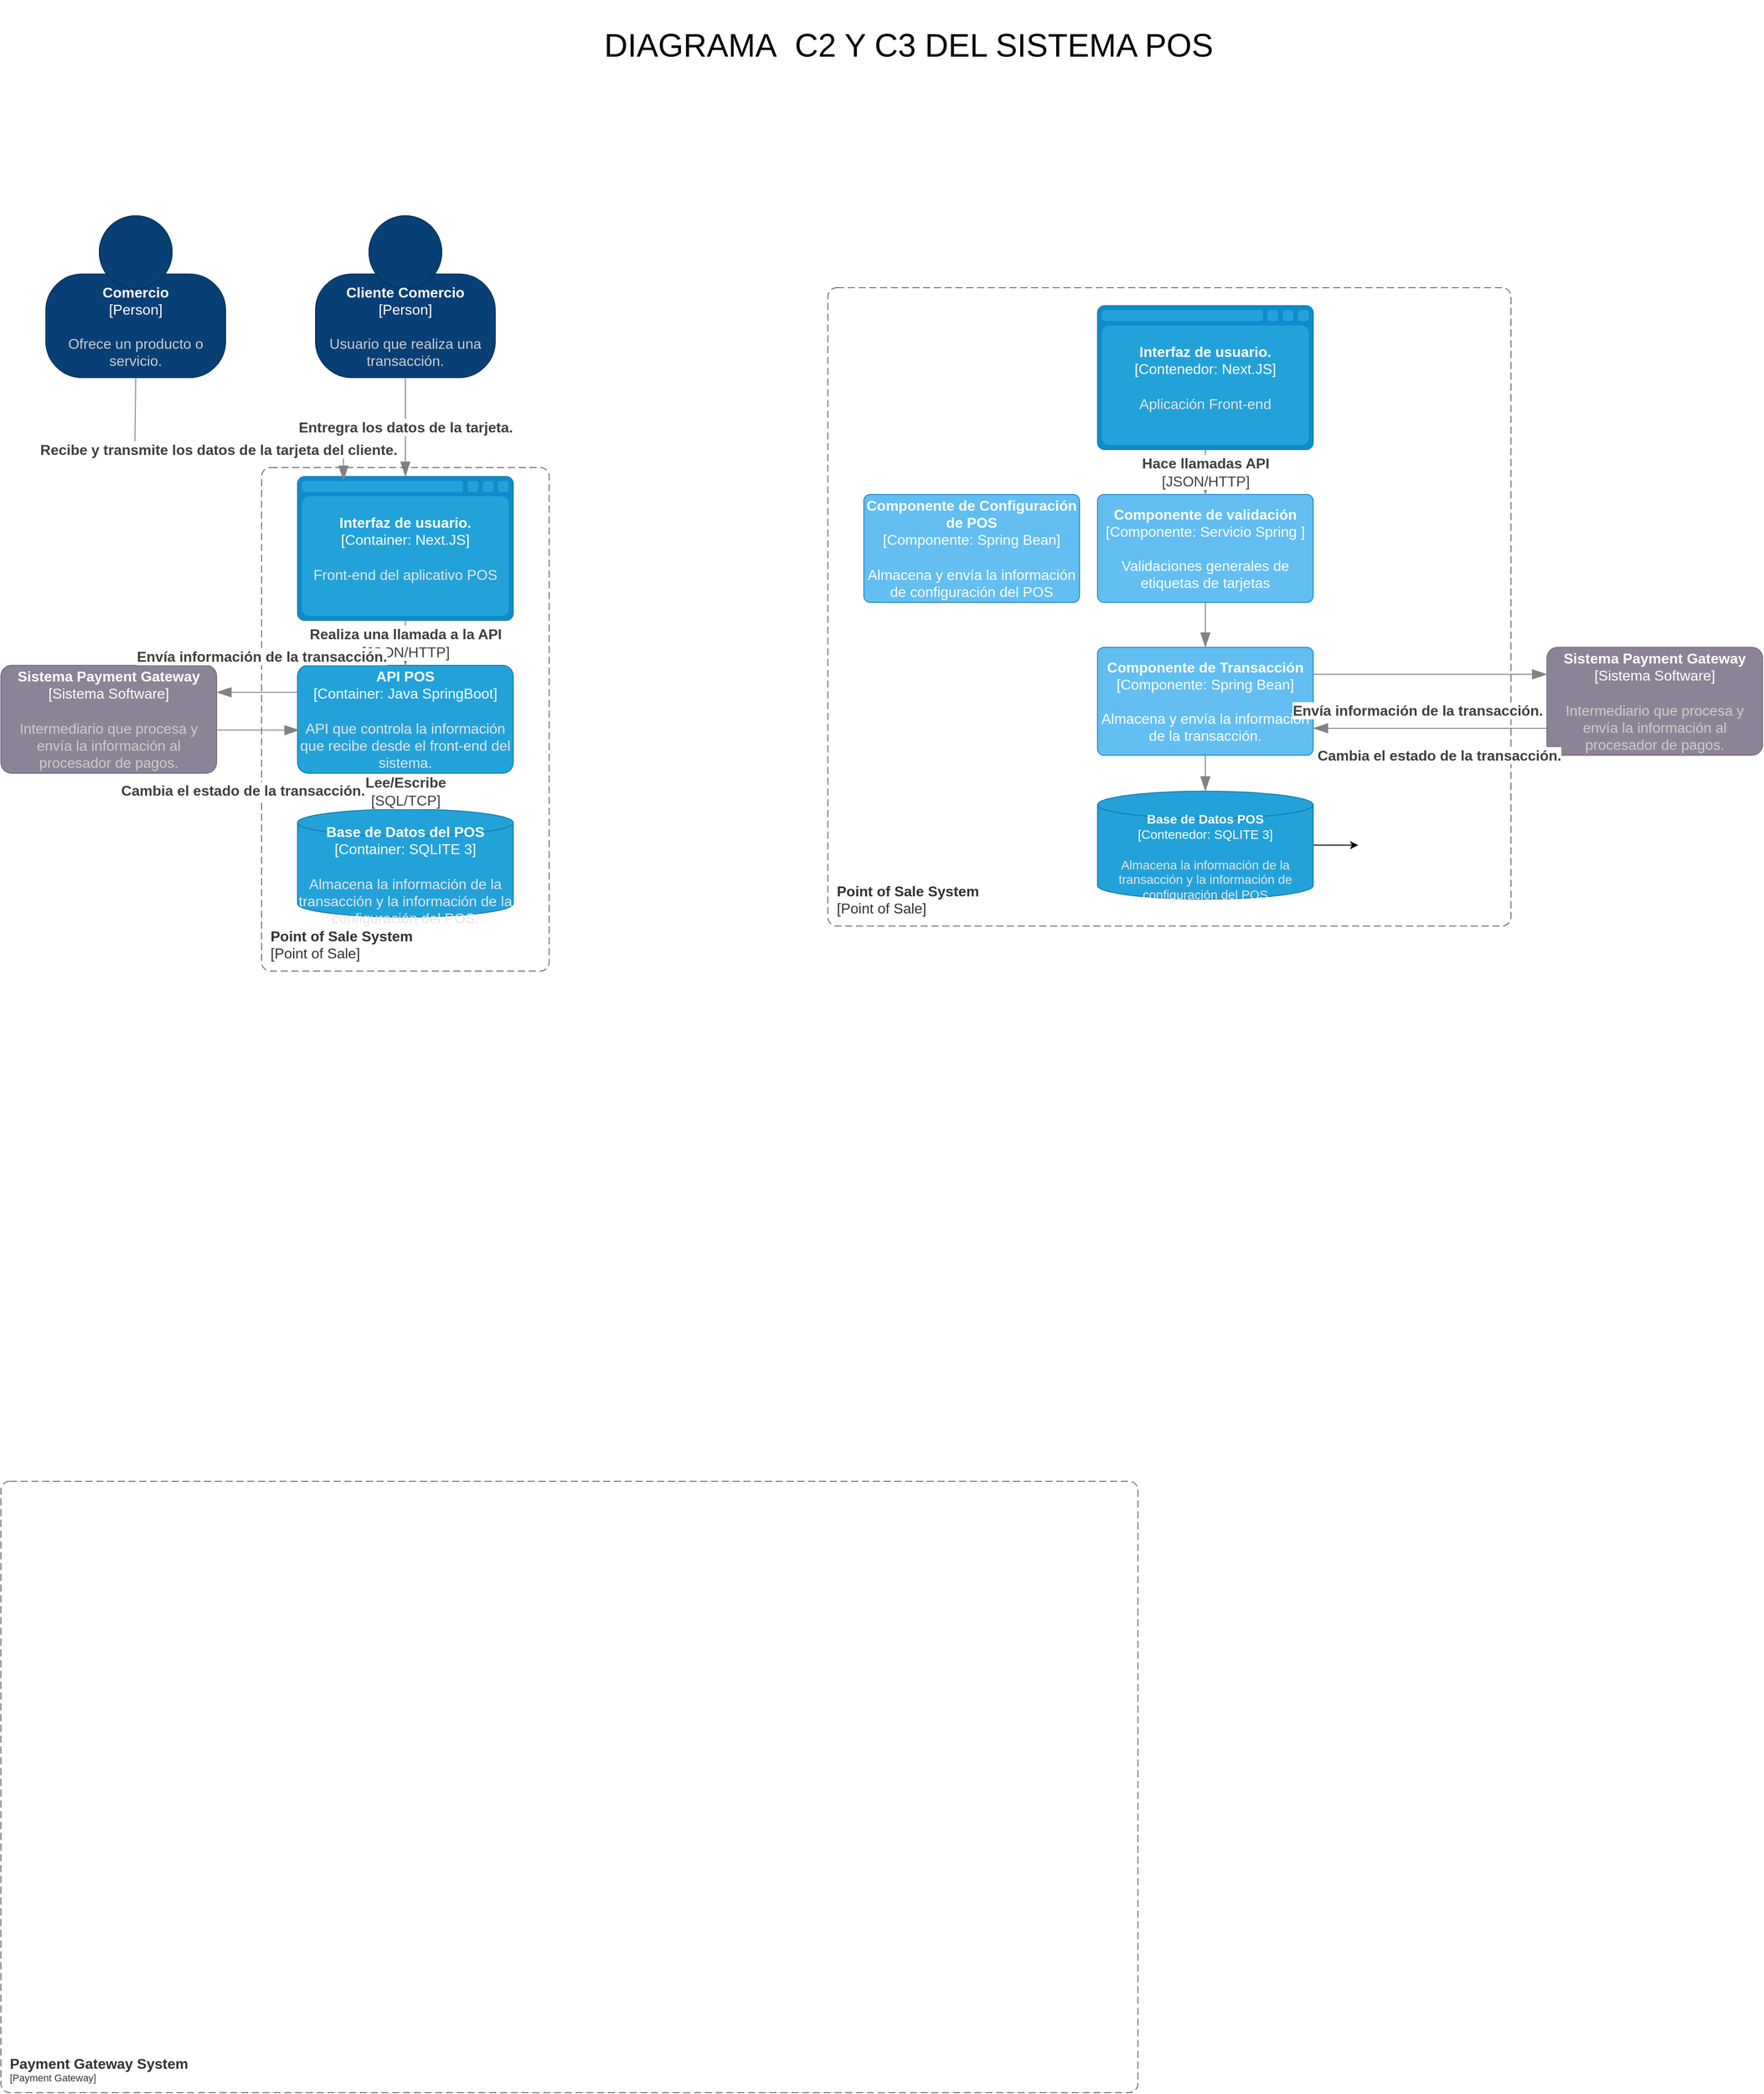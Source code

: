 <mxfile version="26.0.16" pages="2">
  <diagram name="Página-1" id="7Gq8ICGwHRyHRemBdjJY">
    <mxGraphModel dx="3694" dy="2329" grid="1" gridSize="10" guides="1" tooltips="1" connect="1" arrows="1" fold="1" page="1" pageScale="1" pageWidth="827" pageHeight="1169" math="0" shadow="0">
      <root>
        <mxCell id="0" />
        <mxCell id="1" parent="0" />
        <object placeholders="1" c4Name="Payment Gateway System" c4Type="SystemScopeBoundary" c4Application="Payment Gateway" label="&lt;font style=&quot;font-size: 16px&quot;&gt;&lt;b&gt;&lt;div style=&quot;text-align: left&quot;&gt;%c4Name%&lt;/div&gt;&lt;/b&gt;&lt;/font&gt;&lt;div style=&quot;text-align: left&quot;&gt;[%c4Application%]&lt;/div&gt;" id="MzmgPBC9124IkXvvizs8-70">
          <mxCell style="rounded=1;fontSize=11;whiteSpace=wrap;html=1;dashed=1;arcSize=20;fillColor=none;strokeColor=#666666;fontColor=#333333;labelBackgroundColor=none;align=left;verticalAlign=bottom;labelBorderColor=none;spacingTop=0;spacing=10;dashPattern=8 4;metaEdit=1;rotatable=0;perimeter=rectanglePerimeter;noLabel=0;labelPadding=0;allowArrows=0;connectable=0;expand=0;recursiveResize=0;editable=1;pointerEvents=0;absoluteArcSize=1;points=[[0.25,0,0],[0.5,0,0],[0.75,0,0],[1,0.25,0],[1,0.5,0],[1,0.75,0],[0.75,1,0],[0.5,1,0],[0.25,1,0],[0,0.75,0],[0,0.5,0],[0,0.25,0]];" parent="1" vertex="1">
            <mxGeometry x="-190" y="1467.5" width="1265" height="680" as="geometry" />
          </mxCell>
        </object>
        <mxCell id="XfFwjikyrcY76DHREHRO-22" value="&lt;font style=&quot;font-size: 36px;&quot;&gt;DIAGRAMA&amp;nbsp; C2 Y C3 DEL SISTEMA POS&lt;/font&gt;" style="text;strokeColor=none;align=center;fillColor=none;html=1;verticalAlign=middle;whiteSpace=wrap;rounded=0;" parent="1" vertex="1">
          <mxGeometry x="460" y="-180" width="720" height="100" as="geometry" />
        </mxCell>
        <object placeholders="1" c4Name="Cliente Comercio" c4Type="Person" c4Description="Usuario que realiza una transacción." label="&lt;font&gt;&lt;b&gt;%c4Name%&lt;/b&gt;&lt;/font&gt;&lt;div&gt;[%c4Type%]&lt;/div&gt;&lt;br&gt;&lt;div&gt;&lt;font&gt;&lt;font color=&quot;#cccccc&quot;&gt;%c4Description%&lt;/font&gt;&lt;/font&gt;&lt;/div&gt;" id="Mal5m4RMZF--yulMDfjh-1">
          <mxCell style="html=1;fontSize=16;dashed=0;whiteSpace=wrap;fillColor=#083F75;strokeColor=#06315C;fontColor=#ffffff;shape=mxgraph.c4.person2;align=center;metaEdit=1;points=[[0.5,0,0],[1,0.5,0],[1,0.75,0],[0.75,1,0],[0.5,1,0],[0.25,1,0],[0,0.75,0],[0,0.5,0]];resizable=0;" vertex="1" parent="1">
            <mxGeometry x="160" y="60" width="200" height="180" as="geometry" />
          </mxCell>
        </object>
        <object placeholders="1" c4Name="Interfaz de usuario." c4Type="Container" c4Technology="Next.JS" c4Description="Front-end del aplicativo POS" label="&lt;font&gt;&lt;b&gt;%c4Name%&lt;/b&gt;&lt;/font&gt;&lt;div&gt;[%c4Type%:&amp;nbsp;%c4Technology%]&lt;/div&gt;&lt;br&gt;&lt;div&gt;&lt;font&gt;&lt;font color=&quot;#E6E6E6&quot;&gt;%c4Description%&lt;/font&gt;&lt;/font&gt;&lt;/div&gt;" id="Mal5m4RMZF--yulMDfjh-2">
          <mxCell style="shape=mxgraph.c4.webBrowserContainer2;whiteSpace=wrap;html=1;boundedLbl=1;rounded=0;labelBackgroundColor=none;strokeColor=#118ACD;fillColor=#23A2D9;strokeColor=#118ACD;strokeColor2=#0E7DAD;fontSize=16;fontColor=#ffffff;align=center;metaEdit=1;points=[[0.5,0,0],[1,0.25,0],[1,0.5,0],[1,0.75,0],[0.5,1,0],[0,0.75,0],[0,0.5,0],[0,0.25,0]];resizable=0;" vertex="1" parent="1">
            <mxGeometry x="140" y="350" width="240" height="160" as="geometry" />
          </mxCell>
        </object>
        <object placeholders="1" c4Name="API POS" c4Type="Container" c4Technology="Java SpringBoot" c4Description="API que controla la información que recibe desde el front-end del sistema." label="&lt;font&gt;&lt;b&gt;%c4Name%&lt;/b&gt;&lt;/font&gt;&lt;div&gt;[%c4Type%: %c4Technology%]&lt;/div&gt;&lt;br&gt;&lt;div&gt;&lt;font&gt;&lt;font color=&quot;#E6E6E6&quot;&gt;%c4Description%&lt;/font&gt;&lt;/font&gt;&lt;/div&gt;" id="Mal5m4RMZF--yulMDfjh-3">
          <mxCell style="rounded=1;whiteSpace=wrap;html=1;fontSize=16;labelBackgroundColor=none;fillColor=#23A2D9;fontColor=#ffffff;align=center;arcSize=10;strokeColor=#0E7DAD;metaEdit=1;resizable=0;points=[[0.25,0,0],[0.5,0,0],[0.75,0,0],[1,0.25,0],[1,0.5,0],[1,0.75,0],[0.75,1,0],[0.5,1,0],[0.25,1,0],[0,0.75,0],[0,0.5,0],[0,0.25,0]];" vertex="1" parent="1">
            <mxGeometry x="140" y="560" width="240" height="120" as="geometry" />
          </mxCell>
        </object>
        <object placeholders="1" c4Name="Base de Datos del POS" c4Type="Container" c4Technology="SQLITE 3" c4Description="Almacena la información de la transacción y la información de la configuración del POS." label="&lt;font&gt;&lt;b&gt;%c4Name%&lt;/b&gt;&lt;/font&gt;&lt;div&gt;[%c4Type%:&amp;nbsp;%c4Technology%]&lt;/div&gt;&lt;br&gt;&lt;div&gt;&lt;font&gt;&lt;font color=&quot;#E6E6E6&quot;&gt;%c4Description%&lt;/font&gt;&lt;/font&gt;&lt;/div&gt;" id="Mal5m4RMZF--yulMDfjh-4">
          <mxCell style="shape=cylinder3;size=15;whiteSpace=wrap;html=1;boundedLbl=1;rounded=0;labelBackgroundColor=none;fillColor=#23A2D9;fontSize=16;fontColor=#ffffff;align=center;strokeColor=#0E7DAD;metaEdit=1;points=[[0.5,0,0],[1,0.25,0],[1,0.5,0],[1,0.75,0],[0.5,1,0],[0,0.75,0],[0,0.5,0],[0,0.25,0]];resizable=0;" vertex="1" parent="1">
            <mxGeometry x="140" y="720" width="240" height="120" as="geometry" />
          </mxCell>
        </object>
        <object placeholders="1" c4Type="Relationship" c4Technology="SQL/TCP" c4Description="Lee/Escribe" label="&lt;div style=&quot;text-align: left&quot;&gt;&lt;div style=&quot;text-align: center&quot;&gt;&lt;b&gt;%c4Description%&lt;/b&gt;&lt;/div&gt;&lt;div style=&quot;text-align: center&quot;&gt;[%c4Technology%]&lt;/div&gt;&lt;/div&gt;" id="Mal5m4RMZF--yulMDfjh-5">
          <mxCell style="endArrow=blockThin;html=1;fontSize=16;fontColor=#404040;strokeWidth=1;endFill=1;strokeColor=#828282;elbow=vertical;metaEdit=1;endSize=14;startSize=14;jumpStyle=arc;jumpSize=16;rounded=0;edgeStyle=orthogonalEdgeStyle;exitX=0.5;exitY=1;exitDx=0;exitDy=0;exitPerimeter=0;" edge="1" parent="1" source="Mal5m4RMZF--yulMDfjh-3" target="Mal5m4RMZF--yulMDfjh-4">
            <mxGeometry width="240" relative="1" as="geometry">
              <mxPoint x="270" y="660" as="sourcePoint" />
              <mxPoint x="270" y="560" as="targetPoint" />
            </mxGeometry>
          </mxCell>
        </object>
        <object placeholders="1" c4Type="Relationship" c4Description="Entregra los datos de la tarjeta." label="&lt;div style=&quot;text-align: left&quot;&gt;&lt;div style=&quot;text-align: center&quot;&gt;&lt;b&gt;%c4Description%&lt;/b&gt;&lt;/div&gt;&lt;/div&gt;" id="Mal5m4RMZF--yulMDfjh-6">
          <mxCell style="endArrow=blockThin;html=1;fontSize=16;fontColor=#404040;strokeWidth=1;endFill=1;strokeColor=#828282;elbow=vertical;metaEdit=1;endSize=14;startSize=14;jumpStyle=arc;jumpSize=16;rounded=0;edgeStyle=orthogonalEdgeStyle;exitX=0.5;exitY=1;exitDx=0;exitDy=0;exitPerimeter=0;entryX=0.5;entryY=0;entryDx=0;entryDy=0;entryPerimeter=0;" edge="1" parent="1" source="Mal5m4RMZF--yulMDfjh-1" target="Mal5m4RMZF--yulMDfjh-2">
            <mxGeometry width="240" relative="1" as="geometry">
              <mxPoint x="-40" y="220" as="sourcePoint" />
              <mxPoint x="200" y="220" as="targetPoint" />
              <Array as="points">
                <mxPoint x="260" y="280" />
                <mxPoint x="260" y="280" />
              </Array>
            </mxGeometry>
          </mxCell>
        </object>
        <object placeholders="1" c4Type="Relationship" c4Technology="JSON/HTTP" c4Description="Realiza una llamada a la API" label="&lt;div style=&quot;text-align: left&quot;&gt;&lt;div style=&quot;text-align: center&quot;&gt;&lt;b&gt;%c4Description%&lt;/b&gt;&lt;/div&gt;&lt;div style=&quot;text-align: center&quot;&gt;[%c4Technology%]&lt;/div&gt;&lt;/div&gt;" id="Mal5m4RMZF--yulMDfjh-7">
          <mxCell style="endArrow=blockThin;html=1;fontSize=16;fontColor=#404040;strokeWidth=1;endFill=1;strokeColor=#828282;elbow=vertical;metaEdit=1;endSize=14;startSize=14;jumpStyle=arc;jumpSize=16;rounded=0;edgeStyle=orthogonalEdgeStyle;exitX=0.5;exitY=1;exitDx=0;exitDy=0;exitPerimeter=0;entryX=0.5;entryY=0;entryDx=0;entryDy=0;entryPerimeter=0;" edge="1" parent="1" source="Mal5m4RMZF--yulMDfjh-2" target="Mal5m4RMZF--yulMDfjh-3">
            <mxGeometry width="240" relative="1" as="geometry">
              <mxPoint x="263" y="516" as="sourcePoint" />
              <mxPoint x="263" y="556" as="targetPoint" />
            </mxGeometry>
          </mxCell>
        </object>
        <object placeholders="1" c4Name="Point of Sale System" c4Type="SystemScopeBoundary" c4Application="Point of Sale" label="&lt;font&gt;&lt;b&gt;&lt;div style=&quot;text-align: left&quot;&gt;%c4Name%&lt;/div&gt;&lt;/b&gt;&lt;/font&gt;&lt;div style=&quot;text-align: left&quot;&gt;[%c4Application%]&lt;/div&gt;" id="Mal5m4RMZF--yulMDfjh-8">
          <mxCell style="rounded=1;fontSize=16;whiteSpace=wrap;html=1;dashed=1;arcSize=20;fillColor=none;strokeColor=#666666;fontColor=#333333;labelBackgroundColor=none;align=left;verticalAlign=bottom;labelBorderColor=none;spacingTop=0;spacing=10;dashPattern=8 4;metaEdit=1;rotatable=0;perimeter=rectanglePerimeter;noLabel=0;labelPadding=0;allowArrows=0;connectable=0;expand=0;recursiveResize=0;editable=1;pointerEvents=0;absoluteArcSize=1;points=[[0.25,0,0],[0.5,0,0],[0.75,0,0],[1,0.25,0],[1,0.5,0],[1,0.75,0],[0.75,1,0],[0.5,1,0],[0.25,1,0],[0,0.75,0],[0,0.5,0],[0,0.25,0]];" vertex="1" parent="1">
            <mxGeometry x="100" y="340" width="320" height="560" as="geometry" />
          </mxCell>
        </object>
        <object placeholders="1" c4Name="Sistema Payment Gateway" c4Type="Sistema Software" c4Description="Intermediario que procesa y envía la información al procesador de pagos." label="&lt;font&gt;&lt;b&gt;%c4Name%&lt;/b&gt;&lt;/font&gt;&lt;div&gt;[%c4Type%]&lt;/div&gt;&lt;br&gt;&lt;div&gt;&lt;font&gt;&lt;font color=&quot;#cccccc&quot;&gt;%c4Description%&lt;/font&gt;&lt;/font&gt;&lt;/div&gt;" id="Mal5m4RMZF--yulMDfjh-9">
          <mxCell style="rounded=1;whiteSpace=wrap;html=1;labelBackgroundColor=none;fillColor=#8C8496;fontColor=#ffffff;align=center;arcSize=10;strokeColor=#736782;metaEdit=1;resizable=0;points=[[0.25,0,0],[0.5,0,0],[0.75,0,0],[1,0.25,0],[1,0.5,0],[1,0.75,0],[0.75,1,0],[0.5,1,0],[0.25,1,0],[0,0.75,0],[0,0.5,0],[0,0.25,0]];fontSize=16;" vertex="1" parent="1">
            <mxGeometry x="-190" y="560" width="240" height="120" as="geometry" />
          </mxCell>
        </object>
        <object placeholders="1" c4Type="Relationship" c4Description="Envía información de la transacción." label="&lt;div style=&quot;text-align: left&quot;&gt;&lt;div style=&quot;text-align: center&quot;&gt;&lt;b&gt;%c4Description%&lt;/b&gt;&lt;/div&gt;&lt;/div&gt;" id="Mal5m4RMZF--yulMDfjh-10">
          <mxCell style="endArrow=blockThin;html=1;fontSize=16;fontColor=#404040;strokeWidth=1;endFill=1;strokeColor=#828282;elbow=vertical;metaEdit=1;endSize=14;startSize=14;jumpStyle=arc;jumpSize=16;rounded=0;edgeStyle=orthogonalEdgeStyle;exitX=0;exitY=0.25;exitDx=0;exitDy=0;exitPerimeter=0;entryX=1;entryY=0.25;entryDx=0;entryDy=0;entryPerimeter=0;" edge="1" parent="1" source="Mal5m4RMZF--yulMDfjh-3" target="Mal5m4RMZF--yulMDfjh-9">
            <mxGeometry x="-0.111" y="-40" width="240" relative="1" as="geometry">
              <mxPoint x="-50" y="780" as="sourcePoint" />
              <mxPoint x="190" y="780" as="targetPoint" />
              <mxPoint as="offset" />
            </mxGeometry>
          </mxCell>
        </object>
        <object placeholders="1" c4Type="Relationship" c4Description="Cambia el estado de la transacción." label="&lt;div style=&quot;text-align: left&quot;&gt;&lt;div style=&quot;text-align: center&quot;&gt;&lt;b&gt;%c4Description%&lt;/b&gt;&lt;/div&gt;&lt;/div&gt;" id="Mal5m4RMZF--yulMDfjh-11">
          <mxCell style="endArrow=blockThin;html=1;fontSize=16;fontColor=#404040;strokeWidth=1;endFill=1;strokeColor=#828282;elbow=vertical;metaEdit=1;endSize=14;startSize=14;jumpStyle=arc;jumpSize=16;rounded=0;edgeStyle=orthogonalEdgeStyle;entryX=0.008;entryY=0.6;entryDx=0;entryDy=0;entryPerimeter=0;" edge="1" parent="1" target="Mal5m4RMZF--yulMDfjh-3">
            <mxGeometry x="-0.335" y="-68" width="240" relative="1" as="geometry">
              <mxPoint x="50" y="632" as="sourcePoint" />
              <mxPoint x="240" y="770" as="targetPoint" />
              <mxPoint x="-1" y="-1" as="offset" />
            </mxGeometry>
          </mxCell>
        </object>
        <object placeholders="1" c4Name="Comercio" c4Type="Person" c4Description="Ofrece un producto o servicio." label="&lt;font&gt;&lt;b&gt;%c4Name%&lt;/b&gt;&lt;/font&gt;&lt;div&gt;[%c4Type%]&lt;/div&gt;&lt;br&gt;&lt;div&gt;&lt;font&gt;&lt;font color=&quot;#cccccc&quot;&gt;%c4Description%&lt;/font&gt;&lt;/font&gt;&lt;/div&gt;" id="Mal5m4RMZF--yulMDfjh-12">
          <mxCell style="html=1;fontSize=16;dashed=0;whiteSpace=wrap;fillColor=#083F75;strokeColor=#06315C;fontColor=#ffffff;shape=mxgraph.c4.person2;align=center;metaEdit=1;points=[[0.5,0,0],[1,0.5,0],[1,0.75,0],[0.75,1,0],[0.5,1,0],[0.25,1,0],[0,0.75,0],[0,0.5,0]];resizable=0;" vertex="1" parent="1">
            <mxGeometry x="-140" y="60" width="200" height="180" as="geometry" />
          </mxCell>
        </object>
        <object placeholders="1" c4Type="Relationship" c4Description="Recibe y transmite los datos de la tarjeta del cliente." label="&lt;div style=&quot;text-align: left&quot;&gt;&lt;div style=&quot;text-align: center&quot;&gt;&lt;b&gt;%c4Description%&lt;/b&gt;&lt;/div&gt;&lt;/div&gt;" id="Mal5m4RMZF--yulMDfjh-13">
          <mxCell style="endArrow=blockThin;html=1;fontSize=16;fontColor=#404040;strokeWidth=1;endFill=1;strokeColor=#828282;elbow=vertical;metaEdit=1;endSize=14;startSize=14;jumpStyle=arc;jumpSize=16;rounded=0;edgeStyle=orthogonalEdgeStyle;entryX=0.213;entryY=0.027;entryDx=0;entryDy=0;entryPerimeter=0;exitX=0.5;exitY=1;exitDx=0;exitDy=0;exitPerimeter=0;" edge="1" parent="1" source="Mal5m4RMZF--yulMDfjh-12" target="Mal5m4RMZF--yulMDfjh-2">
            <mxGeometry width="240" relative="1" as="geometry">
              <mxPoint x="-41" y="280" as="sourcePoint" />
              <mxPoint x="-40.83" y="350" as="targetPoint" />
              <Array as="points">
                <mxPoint x="-41" y="320" />
                <mxPoint x="191" y="320" />
              </Array>
            </mxGeometry>
          </mxCell>
        </object>
        <object placeholders="1" c4Name="Interfaz de usuario." c4Type="Contenedor" c4Technology="Next.JS" c4Description="Aplicación Front-end" label="&lt;font&gt;&lt;b&gt;%c4Name%&lt;/b&gt;&lt;/font&gt;&lt;div&gt;[%c4Type%:&amp;nbsp;%c4Technology%]&lt;/div&gt;&lt;br&gt;&lt;div&gt;&lt;font&gt;&lt;font color=&quot;#E6E6E6&quot;&gt;%c4Description%&lt;/font&gt;&lt;/font&gt;&lt;/div&gt;" id="Mal5m4RMZF--yulMDfjh-14">
          <mxCell style="shape=mxgraph.c4.webBrowserContainer2;whiteSpace=wrap;html=1;boundedLbl=1;rounded=0;labelBackgroundColor=none;strokeColor=#118ACD;fillColor=#23A2D9;strokeColor=#118ACD;strokeColor2=#0E7DAD;fontSize=16;fontColor=#ffffff;align=center;metaEdit=1;points=[[0.5,0,0],[1,0.25,0],[1,0.5,0],[1,0.75,0],[0.5,1,0],[0,0.75,0],[0,0.5,0],[0,0.25,0]];resizable=0;" vertex="1" parent="1">
            <mxGeometry x="1030" y="160" width="240" height="160" as="geometry" />
          </mxCell>
        </object>
        <object placeholders="1" c4Name="Componente de Configuración de POS " c4Type="Componente" c4Technology="Spring Bean" c4Description="Almacena y envía la información de configuración del POS" label="&lt;font&gt;&lt;b&gt;%c4Name%&lt;/b&gt;&lt;/font&gt;&lt;div&gt;[%c4Type%: %c4Technology%]&lt;/div&gt;&lt;br&gt;&lt;div&gt;&lt;font&gt;%c4Description%&lt;/font&gt;&lt;/div&gt;" id="Mal5m4RMZF--yulMDfjh-15">
          <mxCell style="rounded=1;whiteSpace=wrap;html=1;labelBackgroundColor=none;fillColor=#63BEF2;fontColor=#ffffff;align=center;arcSize=6;strokeColor=#2086C9;metaEdit=1;resizable=0;points=[[0.25,0,0],[0.5,0,0],[0.75,0,0],[1,0.25,0],[1,0.5,0],[1,0.75,0],[0.75,1,0],[0.5,1,0],[0.25,1,0],[0,0.75,0],[0,0.5,0],[0,0.25,0]];fontSize=16;" vertex="1" parent="1">
            <mxGeometry x="770" y="370" width="240" height="120" as="geometry" />
          </mxCell>
        </object>
        <object placeholders="1" c4Name="Componente de validación" c4Type="Componente" c4Technology="Servicio Spring " c4Description="Validaciones generales de etiquetas de tarjetas" label="&lt;font&gt;&lt;b&gt;%c4Name%&lt;/b&gt;&lt;/font&gt;&lt;div&gt;[%c4Type%: %c4Technology%]&lt;/div&gt;&lt;br&gt;&lt;div&gt;&lt;font&gt;%c4Description%&lt;/font&gt;&lt;/div&gt;" id="Mal5m4RMZF--yulMDfjh-16">
          <mxCell style="rounded=1;whiteSpace=wrap;html=1;labelBackgroundColor=none;fillColor=#63BEF2;fontColor=#ffffff;align=center;arcSize=6;strokeColor=#2086C9;metaEdit=1;resizable=0;points=[[0.25,0,0],[0.5,0,0],[0.75,0,0],[1,0.25,0],[1,0.5,0],[1,0.75,0],[0.75,1,0],[0.5,1,0],[0.25,1,0],[0,0.75,0],[0,0.5,0],[0,0.25,0]];fontSize=16;" vertex="1" parent="1">
            <mxGeometry x="1030" y="370" width="240" height="120" as="geometry" />
          </mxCell>
        </object>
        <object placeholders="1" c4Name="Componente de Transacción" c4Type="Componente" c4Technology="Spring Bean" c4Description="Almacena y envía la información de la transacción." label="&lt;font&gt;&lt;b&gt;%c4Name%&lt;/b&gt;&lt;/font&gt;&lt;div&gt;[%c4Type%: %c4Technology%]&lt;/div&gt;&lt;br&gt;&lt;div&gt;&lt;font&gt;%c4Description%&lt;/font&gt;&lt;/div&gt;" id="Mal5m4RMZF--yulMDfjh-17">
          <mxCell style="rounded=1;whiteSpace=wrap;html=1;labelBackgroundColor=none;fillColor=#63BEF2;fontColor=#ffffff;align=center;arcSize=6;strokeColor=#2086C9;metaEdit=1;resizable=0;points=[[0.25,0,0],[0.5,0,0],[0.75,0,0],[1,0.25,0],[1,0.5,0],[1,0.75,0],[0.75,1,0],[0.5,1,0],[0.25,1,0],[0,0.75,0],[0,0.5,0],[0,0.25,0]];fontSize=16;" vertex="1" parent="1">
            <mxGeometry x="1030" y="540" width="240" height="120" as="geometry" />
          </mxCell>
        </object>
        <mxCell id="Mal5m4RMZF--yulMDfjh-18" style="edgeStyle=orthogonalEdgeStyle;rounded=0;orthogonalLoop=1;jettySize=auto;html=1;exitX=1;exitY=0.5;exitDx=0;exitDy=0;exitPerimeter=0;fontSize=16;" edge="1" parent="1" source="Mal5m4RMZF--yulMDfjh-19">
          <mxGeometry relative="1" as="geometry">
            <mxPoint x="1320" y="760" as="targetPoint" />
          </mxGeometry>
        </mxCell>
        <object placeholders="1" c4Name="Base de Datos POS " c4Type="Contenedor" c4Technology="SQLITE 3" c4Description="Almacena la información de la transacción y la información de configuración del POS" label="&lt;font&gt;&lt;b&gt;%c4Name%&lt;/b&gt;&lt;/font&gt;&lt;div&gt;[%c4Type%:&amp;nbsp;%c4Technology%]&lt;/div&gt;&lt;br&gt;&lt;div&gt;&lt;font&gt;&lt;font color=&quot;#E6E6E6&quot;&gt;%c4Description%&lt;/font&gt;&lt;/font&gt;&lt;/div&gt;" id="Mal5m4RMZF--yulMDfjh-19">
          <mxCell style="shape=cylinder3;size=15.111;whiteSpace=wrap;html=1;boundedLbl=1;rounded=0;labelBackgroundColor=none;fillColor=#23A2D9;fontSize=14;fontColor=#ffffff;align=center;strokeColor=#0E7DAD;metaEdit=1;points=[[0.5,0,0],[1,0.25,0],[1,0.5,0],[1,0.75,0],[0.5,1,0],[0,0.75,0],[0,0.5,0],[0,0.25,0]];resizable=0;spacing=1;" vertex="1" parent="1">
            <mxGeometry x="1030" y="700" width="240" height="120" as="geometry" />
          </mxCell>
        </object>
        <object placeholders="1" c4Type="Relationship" c4Technology="JSON/HTTP" c4Description="Hace llamadas API " label="&lt;div style=&quot;text-align: left&quot;&gt;&lt;div style=&quot;text-align: center&quot;&gt;&lt;b&gt;%c4Description%&lt;/b&gt;&lt;/div&gt;&lt;div style=&quot;text-align: center&quot;&gt;[%c4Technology%]&lt;/div&gt;&lt;/div&gt;" id="Mal5m4RMZF--yulMDfjh-20">
          <mxCell style="endArrow=blockThin;html=1;fontSize=16;fontColor=#404040;strokeWidth=1;endFill=1;strokeColor=#828282;elbow=vertical;metaEdit=1;endSize=14;startSize=14;jumpStyle=arc;jumpSize=16;rounded=0;edgeStyle=orthogonalEdgeStyle;exitX=0.5;exitY=1;exitDx=0;exitDy=0;exitPerimeter=0;entryX=0.5;entryY=0;entryDx=0;entryDy=0;entryPerimeter=0;" edge="1" parent="1" source="Mal5m4RMZF--yulMDfjh-14" target="Mal5m4RMZF--yulMDfjh-16">
            <mxGeometry width="240" relative="1" as="geometry">
              <mxPoint x="940" y="330" as="sourcePoint" />
              <mxPoint x="1180" y="330" as="targetPoint" />
              <mxPoint as="offset" />
            </mxGeometry>
          </mxCell>
        </object>
        <object placeholders="1" c4Type="Relationship" c4Description="" label="&lt;div style=&quot;text-align: left&quot;&gt;&lt;div style=&quot;text-align: center&quot;&gt;&lt;b&gt;%c4Description%&lt;/b&gt;&lt;/div&gt;&lt;/div&gt;" id="Mal5m4RMZF--yulMDfjh-21">
          <mxCell style="endArrow=blockThin;html=1;fontSize=16;fontColor=#404040;strokeWidth=1;endFill=1;strokeColor=#828282;elbow=vertical;metaEdit=1;endSize=14;startSize=14;jumpStyle=arc;jumpSize=16;rounded=0;edgeStyle=orthogonalEdgeStyle;exitX=0.5;exitY=1;exitDx=0;exitDy=0;exitPerimeter=0;entryX=0.5;entryY=0;entryDx=0;entryDy=0;entryPerimeter=0;" edge="1" parent="1" source="Mal5m4RMZF--yulMDfjh-16" target="Mal5m4RMZF--yulMDfjh-17">
            <mxGeometry width="240" relative="1" as="geometry">
              <mxPoint x="930" y="460" as="sourcePoint" />
              <mxPoint x="1170" y="460" as="targetPoint" />
            </mxGeometry>
          </mxCell>
        </object>
        <object placeholders="1" c4Type="Relationship" c4Description="" label="&lt;div style=&quot;text-align: left&quot;&gt;&lt;div style=&quot;text-align: center&quot;&gt;&lt;b&gt;%c4Description%&lt;/b&gt;&lt;/div&gt;&lt;/div&gt;" id="Mal5m4RMZF--yulMDfjh-22">
          <mxCell style="endArrow=blockThin;html=1;fontSize=16;fontColor=#404040;strokeWidth=1;endFill=1;strokeColor=#828282;elbow=vertical;metaEdit=1;endSize=14;startSize=14;jumpStyle=arc;jumpSize=16;rounded=0;edgeStyle=orthogonalEdgeStyle;exitX=0.5;exitY=1;exitDx=0;exitDy=0;exitPerimeter=0;entryX=0.5;entryY=0;entryDx=0;entryDy=0;entryPerimeter=0;" edge="1" parent="1" source="Mal5m4RMZF--yulMDfjh-17" target="Mal5m4RMZF--yulMDfjh-19">
            <mxGeometry width="240" relative="1" as="geometry">
              <mxPoint x="1160" y="528" as="sourcePoint" />
              <mxPoint x="1160" y="568" as="targetPoint" />
              <Array as="points">
                <mxPoint x="1150" y="670" />
                <mxPoint x="1150" y="670" />
              </Array>
            </mxGeometry>
          </mxCell>
        </object>
        <object placeholders="1" c4Name="Point of Sale System" c4Type="SystemScopeBoundary" c4Application="Point of Sale" label="&lt;font&gt;&lt;b&gt;&lt;div style=&quot;text-align: left&quot;&gt;%c4Name%&lt;/div&gt;&lt;/b&gt;&lt;/font&gt;&lt;div style=&quot;text-align: left&quot;&gt;[%c4Application%]&lt;/div&gt;" id="Mal5m4RMZF--yulMDfjh-23">
          <mxCell style="rounded=1;fontSize=16;whiteSpace=wrap;html=1;dashed=1;arcSize=20;fillColor=none;strokeColor=#666666;fontColor=#333333;labelBackgroundColor=none;align=left;verticalAlign=bottom;labelBorderColor=none;spacingTop=0;spacing=10;dashPattern=8 4;metaEdit=1;rotatable=0;perimeter=rectanglePerimeter;noLabel=0;labelPadding=0;allowArrows=0;connectable=0;expand=0;recursiveResize=0;editable=1;pointerEvents=0;absoluteArcSize=1;points=[[0.25,0,0],[0.5,0,0],[0.75,0,0],[1,0.25,0],[1,0.5,0],[1,0.75,0],[0.75,1,0],[0.5,1,0],[0.25,1,0],[0,0.75,0],[0,0.5,0],[0,0.25,0]];" vertex="1" parent="1">
            <mxGeometry x="730" y="140" width="760" height="710" as="geometry" />
          </mxCell>
        </object>
        <object placeholders="1" c4Name="Sistema Payment Gateway" c4Type="Sistema Software" c4Description="Intermediario que procesa y envía la información al procesador de pagos." label="&lt;font&gt;&lt;b&gt;%c4Name%&lt;/b&gt;&lt;/font&gt;&lt;div&gt;[%c4Type%]&lt;/div&gt;&lt;br&gt;&lt;div&gt;&lt;font&gt;&lt;font color=&quot;#cccccc&quot;&gt;%c4Description%&lt;/font&gt;&lt;/font&gt;&lt;/div&gt;" id="Mal5m4RMZF--yulMDfjh-24">
          <mxCell style="rounded=1;whiteSpace=wrap;html=1;labelBackgroundColor=none;fillColor=#8C8496;fontColor=#ffffff;align=center;arcSize=10;strokeColor=#736782;metaEdit=1;resizable=0;points=[[0.25,0,0],[0.5,0,0],[0.75,0,0],[1,0.25,0],[1,0.5,0],[1,0.75,0],[0.75,1,0],[0.5,1,0],[0.25,1,0],[0,0.75,0],[0,0.5,0],[0,0.25,0]];fontSize=16;" vertex="1" parent="1">
            <mxGeometry x="1530" y="540" width="240" height="120" as="geometry" />
          </mxCell>
        </object>
        <object placeholders="1" c4Type="Relationship" c4Description="Envía información de la transacción." label="&lt;div style=&quot;text-align: left&quot;&gt;&lt;div style=&quot;text-align: center&quot;&gt;&lt;b&gt;%c4Description%&lt;/b&gt;&lt;/div&gt;&lt;/div&gt;" id="Mal5m4RMZF--yulMDfjh-25">
          <mxCell style="endArrow=blockThin;html=1;fontSize=16;fontColor=#404040;strokeWidth=1;endFill=1;strokeColor=#828282;elbow=vertical;metaEdit=1;endSize=14;startSize=14;jumpStyle=arc;jumpSize=16;rounded=0;edgeStyle=orthogonalEdgeStyle;exitX=1;exitY=0.25;exitDx=0;exitDy=0;exitPerimeter=0;entryX=0;entryY=0.25;entryDx=0;entryDy=0;entryPerimeter=0;" edge="1" parent="1" source="Mal5m4RMZF--yulMDfjh-17" target="Mal5m4RMZF--yulMDfjh-24">
            <mxGeometry x="-0.111" y="-40" width="240" relative="1" as="geometry">
              <mxPoint x="1430" y="570" as="sourcePoint" />
              <mxPoint x="1340" y="570" as="targetPoint" />
              <mxPoint as="offset" />
            </mxGeometry>
          </mxCell>
        </object>
        <object placeholders="1" c4Type="Relationship" c4Description="Cambia el estado de la transacción." label="&lt;div style=&quot;text-align: left&quot;&gt;&lt;div style=&quot;text-align: center&quot;&gt;&lt;b&gt;%c4Description%&lt;/b&gt;&lt;/div&gt;&lt;/div&gt;" id="Mal5m4RMZF--yulMDfjh-26">
          <mxCell style="endArrow=blockThin;html=1;fontSize=16;fontColor=#404040;strokeWidth=1;endFill=1;strokeColor=#828282;elbow=vertical;metaEdit=1;endSize=14;startSize=14;jumpStyle=arc;jumpSize=16;rounded=0;edgeStyle=orthogonalEdgeStyle;entryX=1;entryY=0.75;entryDx=0;entryDy=0;entryPerimeter=0;exitX=0;exitY=0.75;exitDx=0;exitDy=0;exitPerimeter=0;" edge="1" parent="1" source="Mal5m4RMZF--yulMDfjh-24" target="Mal5m4RMZF--yulMDfjh-17">
            <mxGeometry x="-0.077" y="30" width="240" relative="1" as="geometry">
              <mxPoint x="1380" y="660" as="sourcePoint" />
              <mxPoint x="1472" y="660" as="targetPoint" />
              <mxPoint as="offset" />
            </mxGeometry>
          </mxCell>
        </object>
      </root>
    </mxGraphModel>
  </diagram>
  <diagram id="ytKktqc1NVt56C2rFt1x" name="Página-2">
    <mxGraphModel dx="2977" dy="870" grid="1" gridSize="10" guides="1" tooltips="1" connect="1" arrows="1" fold="1" page="1" pageScale="1" pageWidth="827" pageHeight="1169" math="0" shadow="0">
      <root>
        <mxCell id="0" />
        <mxCell id="1" parent="0" />
        <object placeholders="1" c4Name="Interfaz de usuario." c4Type="Container" c4Technology="Next.JS" c4Description="Front-end del aplicativo del Payment Gateway." label="&lt;font style=&quot;font-size: 16px&quot;&gt;&lt;b&gt;%c4Name%&lt;/b&gt;&lt;/font&gt;&lt;div&gt;[%c4Type%:&amp;nbsp;%c4Technology%]&lt;/div&gt;&lt;br&gt;&lt;div&gt;&lt;font style=&quot;font-size: 11px&quot;&gt;&lt;font color=&quot;#E6E6E6&quot;&gt;%c4Description%&lt;/font&gt;&lt;/div&gt;" id="JS2vkZhOGshsVDL-lNQK-1">
          <mxCell style="shape=mxgraph.c4.webBrowserContainer2;whiteSpace=wrap;html=1;boundedLbl=1;rounded=0;labelBackgroundColor=none;strokeColor=#118ACD;fillColor=#23A2D9;strokeColor=#118ACD;strokeColor2=#0E7DAD;fontSize=12;fontColor=#ffffff;align=center;metaEdit=1;points=[[0.5,0,0],[1,0.25,0],[1,0.5,0],[1,0.75,0],[0.5,1,0],[0,0.75,0],[0,0.5,0],[0,0.25,0]];resizable=0;" parent="1" vertex="1">
            <mxGeometry x="156" y="1477.5" width="240" height="160" as="geometry" />
          </mxCell>
        </object>
        <object placeholders="1" c4Name="Base de datos de Comercio" c4Type="Container" c4Technology="MariaDB" c4Description="Almacena información respecto a los comercios." label="&lt;font style=&quot;font-size: 16px&quot;&gt;&lt;b&gt;%c4Name%&lt;/b&gt;&lt;/font&gt;&lt;div&gt;[%c4Type%:&amp;nbsp;%c4Technology%]&lt;/div&gt;&lt;br&gt;&lt;div&gt;&lt;font style=&quot;font-size: 11px&quot;&gt;&lt;font color=&quot;#E6E6E6&quot;&gt;%c4Description%&lt;/font&gt;&lt;/div&gt;" id="JS2vkZhOGshsVDL-lNQK-2">
          <mxCell style="shape=cylinder3;size=15;whiteSpace=wrap;html=1;boundedLbl=1;rounded=0;labelBackgroundColor=none;fillColor=#23A2D9;fontSize=12;fontColor=#ffffff;align=center;strokeColor=#0E7DAD;metaEdit=1;points=[[0.5,0,0],[1,0.25,0],[1,0.5,0],[1,0.75,0],[0.5,1,0],[0,0.75,0],[0,0.5,0],[0,0.25,0]];resizable=0;" parent="1" vertex="1">
            <mxGeometry x="156" y="1962.5" width="240" height="120" as="geometry" />
          </mxCell>
        </object>
        <object placeholders="1" c4Type="Relationship" c4Technology="JSON/HTTP" c4Description="Realiza una llamada a la API" label="&lt;div style=&quot;text-align: left&quot;&gt;&lt;div style=&quot;text-align: center&quot;&gt;&lt;b&gt;%c4Description%&lt;/b&gt;&lt;/div&gt;&lt;div style=&quot;text-align: center&quot;&gt;[%c4Technology%]&lt;/div&gt;&lt;/div&gt;" id="JS2vkZhOGshsVDL-lNQK-3">
          <mxCell style="endArrow=blockThin;html=1;fontSize=10;fontColor=#404040;strokeWidth=1;endFill=1;strokeColor=#828282;elbow=vertical;metaEdit=1;endSize=14;startSize=14;jumpStyle=arc;jumpSize=16;rounded=0;edgeStyle=orthogonalEdgeStyle;exitX=0.5;exitY=1;exitDx=0;exitDy=0;exitPerimeter=0;" parent="1" source="JS2vkZhOGshsVDL-lNQK-1" target="JS2vkZhOGshsVDL-lNQK-13" edge="1">
            <mxGeometry width="240" relative="1" as="geometry">
              <mxPoint x="223" y="1578.5" as="sourcePoint" />
              <mxPoint x="220" y="1622.5" as="targetPoint" />
            </mxGeometry>
          </mxCell>
        </object>
        <object placeholders="1" c4Name="Sistema POS" c4Type="Sistema Software" c4Description="Punto de Venta, captura los datos de la tarjeta del cliente." label="&lt;font style=&quot;font-size: 16px&quot;&gt;&lt;b&gt;%c4Name%&lt;/b&gt;&lt;/font&gt;&lt;div&gt;[%c4Type%]&lt;/div&gt;&lt;br&gt;&lt;div&gt;&lt;font style=&quot;font-size: 11px&quot;&gt;&lt;font color=&quot;#cccccc&quot;&gt;%c4Description%&lt;/font&gt;&lt;/div&gt;" id="JS2vkZhOGshsVDL-lNQK-4">
          <mxCell style="rounded=1;whiteSpace=wrap;html=1;labelBackgroundColor=none;fillColor=#8C8496;fontColor=#ffffff;align=center;arcSize=10;strokeColor=#736782;metaEdit=1;resizable=0;points=[[0.25,0,0],[0.5,0,0],[0.75,0,0],[1,0.25,0],[1,0.5,0],[1,0.75,0],[0.75,1,0],[0.5,1,0],[0.25,1,0],[0,0.75,0],[0,0.5,0],[0,0.25,0]];" parent="1" vertex="1">
            <mxGeometry x="635" y="1287.5" width="240" height="120" as="geometry" />
          </mxCell>
        </object>
        <object placeholders="1" c4Name="Sistema Procesador de Pagos" c4Type="Sistema Software" c4Description="Validación de las transacciones." label="&lt;font style=&quot;font-size: 16px&quot;&gt;&lt;b&gt;%c4Name%&lt;/b&gt;&lt;/font&gt;&lt;div&gt;[%c4Type%]&lt;/div&gt;&lt;br&gt;&lt;div&gt;&lt;font style=&quot;font-size: 11px&quot;&gt;&lt;font color=&quot;#cccccc&quot;&gt;%c4Description%&lt;/font&gt;&lt;/div&gt;" id="JS2vkZhOGshsVDL-lNQK-5">
          <mxCell style="rounded=1;whiteSpace=wrap;html=1;labelBackgroundColor=none;fillColor=#8C8496;fontColor=#ffffff;align=center;arcSize=10;strokeColor=#736782;metaEdit=1;resizable=0;points=[[0.25,0,0],[0.5,0,0],[0.75,0,0],[1,0.25,0],[1,0.5,0],[1,0.75,0],[0.75,1,0],[0.5,1,0],[0.25,1,0],[0,0.75,0],[0,0.5,0],[0,0.25,0]];" parent="1" vertex="1">
            <mxGeometry x="1095" y="1510" width="240" height="120" as="geometry" />
          </mxCell>
        </object>
        <object placeholders="1" c4Name="Base de datos de las Transacciones Simples" c4Type="Container" c4Technology="PostgreSQL" c4Description="Almacena la información respecto a las transacciones simples." label="&lt;font style=&quot;font-size: 16px&quot;&gt;&lt;b&gt;%c4Name%&lt;/b&gt;&lt;/font&gt;&lt;div&gt;[%c4Type%:&amp;nbsp;%c4Technology%]&lt;/div&gt;&lt;br&gt;&lt;div&gt;&lt;font style=&quot;font-size: 11px&quot;&gt;&lt;font color=&quot;#E6E6E6&quot;&gt;%c4Description%&lt;/font&gt;&lt;/div&gt;" id="JS2vkZhOGshsVDL-lNQK-6">
          <mxCell style="shape=cylinder3;size=15;whiteSpace=wrap;html=1;boundedLbl=1;rounded=0;labelBackgroundColor=none;fillColor=#23A2D9;fontSize=12;fontColor=#ffffff;align=center;strokeColor=#0E7DAD;metaEdit=1;points=[[0.5,0,0],[1,0.25,0],[1,0.5,0],[1,0.75,0],[0.5,1,0],[0,0.75,0],[0,0.5,0],[0,0.25,0]];resizable=0;" parent="1" vertex="1">
            <mxGeometry x="680" y="1973" width="240" height="120" as="geometry" />
          </mxCell>
        </object>
        <object placeholders="1" c4Name="Base de datos de Facturacion" c4Type="Container" c4Technology="MongoDB" c4Description="Almacena la información respecto a la facturación y las comisiones." label="&lt;font style=&quot;font-size: 16px&quot;&gt;&lt;b&gt;%c4Name%&lt;/b&gt;&lt;/font&gt;&lt;div&gt;[%c4Type%:&amp;nbsp;%c4Technology%]&lt;/div&gt;&lt;br&gt;&lt;div&gt;&lt;font style=&quot;font-size: 11px&quot;&gt;&lt;font color=&quot;#E6E6E6&quot;&gt;%c4Description%&lt;/font&gt;&lt;/div&gt;" id="JS2vkZhOGshsVDL-lNQK-7">
          <mxCell style="shape=cylinder3;size=15;whiteSpace=wrap;html=1;boundedLbl=1;rounded=0;labelBackgroundColor=none;fillColor=#23A2D9;fontSize=12;fontColor=#ffffff;align=center;strokeColor=#0E7DAD;metaEdit=1;points=[[0.5,0,0],[1,0.25,0],[1,0.5,0],[1,0.75,0],[0.5,1,0],[0,0.75,0],[0,0.5,0],[0,0.25,0]];resizable=0;" parent="1" vertex="1">
            <mxGeometry x="-160" y="1960.5" width="240" height="120" as="geometry" />
          </mxCell>
        </object>
        <object placeholders="1" c4Name="Microservicio Facturacion" c4Type="Component" c4Technology="Spring Bean" c4Description="Crea y almacena la información respecto a la facturación.&#xa;Crea y asigna comisiones a los comercios." label="&lt;font style=&quot;font-size: 16px&quot;&gt;&lt;b&gt;%c4Name%&lt;/b&gt;&lt;/font&gt;&lt;div&gt;[%c4Type%: %c4Technology%]&lt;/div&gt;&lt;br&gt;&lt;div&gt;&lt;font style=&quot;font-size: 11px&quot;&gt;%c4Description%&lt;/font&gt;&lt;/div&gt;" id="JS2vkZhOGshsVDL-lNQK-12">
          <mxCell style="rounded=1;whiteSpace=wrap;html=1;labelBackgroundColor=none;fillColor=#63BEF2;fontColor=#ffffff;align=center;arcSize=6;strokeColor=#2086C9;metaEdit=1;resizable=0;points=[[0.25,0,0],[0.5,0,0],[0.75,0,0],[1,0.25,0],[1,0.5,0],[1,0.75,0],[0.75,1,0],[0.5,1,0],[0.25,1,0],[0,0.75,0],[0,0.5,0],[0,0.25,0]];" parent="1" vertex="1">
            <mxGeometry x="-240" y="1707.5" width="240" height="120" as="geometry" />
          </mxCell>
        </object>
        <object placeholders="1" c4Name="Microservicio Comercio" c4Type="Component" c4Technology="Spring Bean" c4Description="Manejo de los comercios y asignación de los POS" label="&lt;font style=&quot;font-size: 16px&quot;&gt;&lt;b&gt;%c4Name%&lt;/b&gt;&lt;/font&gt;&lt;div&gt;[%c4Type%: %c4Technology%]&lt;/div&gt;&lt;br&gt;&lt;div&gt;&lt;font style=&quot;font-size: 11px&quot;&gt;%c4Description%&lt;/font&gt;&lt;/div&gt;" id="JS2vkZhOGshsVDL-lNQK-13">
          <mxCell style="rounded=1;whiteSpace=wrap;html=1;labelBackgroundColor=none;fillColor=#63BEF2;fontColor=#ffffff;align=center;arcSize=6;strokeColor=#2086C9;metaEdit=1;resizable=0;points=[[0.25,0,0],[0.5,0,0],[0.75,0,0],[1,0.25,0],[1,0.5,0],[1,0.75,0],[0.75,1,0],[0.5,1,0],[0.25,1,0],[0,0.75,0],[0,0.5,0],[0,0.25,0]];" parent="1" vertex="1">
            <mxGeometry x="156" y="1707.5" width="240" height="120" as="geometry" />
          </mxCell>
        </object>
        <object placeholders="1" c4Name="Microservicio Transacción Recurrente" c4Type="Component" c4Technology="Spring Service" c4Description="Recibe, valida y ejecuta la información de las transacciones recurrentes." label="&lt;font style=&quot;font-size: 16px&quot;&gt;&lt;b&gt;%c4Name%&lt;/b&gt;&lt;/font&gt;&lt;div&gt;[%c4Type%: %c4Technology%]&lt;/div&gt;&lt;br&gt;&lt;div&gt;&lt;font style=&quot;font-size: 11px&quot;&gt;%c4Description%&lt;/font&gt;&lt;/div&gt;" id="JS2vkZhOGshsVDL-lNQK-14">
          <mxCell style="rounded=1;whiteSpace=wrap;html=1;labelBackgroundColor=none;fillColor=#63BEF2;fontColor=#ffffff;align=center;arcSize=6;strokeColor=#2086C9;metaEdit=1;resizable=0;points=[[0.25,0,0],[0.5,0,0],[0.75,0,0],[1,0.25,0],[1,0.5,0],[1,0.75,0],[0.75,1,0],[0.5,1,0],[0.25,1,0],[0,0.75,0],[0,0.5,0],[0,0.25,0]];" parent="1" vertex="1">
            <mxGeometry x="740" y="1754" width="240" height="120" as="geometry" />
          </mxCell>
        </object>
        <object placeholders="1" c4Name="Microservicio Transacción Simple" c4Type="Component" c4Technology="Spring Service" c4Description="Recibe, valida y ejecuta la información de las transacciones simples." label="&lt;font style=&quot;font-size: 16px&quot;&gt;&lt;b&gt;%c4Name%&lt;/b&gt;&lt;/font&gt;&lt;div&gt;[%c4Type%: %c4Technology%]&lt;/div&gt;&lt;br&gt;&lt;div&gt;&lt;font style=&quot;font-size: 11px&quot;&gt;%c4Description%&lt;/font&gt;&lt;/div&gt;" id="JS2vkZhOGshsVDL-lNQK-15">
          <mxCell style="rounded=1;whiteSpace=wrap;html=1;labelBackgroundColor=none;fillColor=#63BEF2;fontColor=#ffffff;align=center;arcSize=6;strokeColor=#2086C9;metaEdit=1;resizable=0;points=[[0.25,0,0],[0.5,0,0],[0.75,0,0],[1,0.25,0],[1,0.5,0],[1,0.75,0],[0.75,1,0],[0.5,1,0],[0.25,1,0],[0,0.75,0],[0,0.5,0],[0,0.25,0]];" parent="1" vertex="1">
            <mxGeometry x="630" y="1510" width="240" height="120" as="geometry" />
          </mxCell>
        </object>
        <object placeholders="1" c4Type="Relationship" c4Technology="" c4Description="Lee/Escribe" label="&lt;div style=&quot;text-align: left&quot;&gt;&lt;div style=&quot;text-align: center&quot;&gt;&lt;b&gt;%c4Description%&lt;/b&gt;&lt;/div&gt;&lt;div style=&quot;text-align: center&quot;&gt;[%c4Technology%]&lt;/div&gt;&lt;/div&gt;" id="JS2vkZhOGshsVDL-lNQK-16">
          <mxCell style="endArrow=blockThin;html=1;fontSize=10;fontColor=#404040;strokeWidth=1;endFill=1;strokeColor=#828282;elbow=vertical;metaEdit=1;endSize=14;startSize=14;jumpStyle=arc;jumpSize=16;rounded=0;edgeStyle=orthogonalEdgeStyle;entryX=0.5;entryY=0;entryDx=0;entryDy=0;entryPerimeter=0;exitX=0.5;exitY=1;exitDx=0;exitDy=0;exitPerimeter=0;" parent="1" source="JS2vkZhOGshsVDL-lNQK-12" target="JS2vkZhOGshsVDL-lNQK-7" edge="1">
            <mxGeometry width="240" relative="1" as="geometry">
              <mxPoint x="-55" y="1857.5" as="sourcePoint" />
              <mxPoint x="-625" y="2027.5" as="targetPoint" />
            </mxGeometry>
          </mxCell>
        </object>
        <object placeholders="1" c4Type="Relationship" c4Technology="SQL/TCP" c4Description="Lee/Escribe" label="&lt;div style=&quot;text-align: left&quot;&gt;&lt;div style=&quot;text-align: center&quot;&gt;&lt;b&gt;%c4Description%&lt;/b&gt;&lt;/div&gt;&lt;div style=&quot;text-align: center&quot;&gt;[%c4Technology%]&lt;/div&gt;&lt;/div&gt;" id="JS2vkZhOGshsVDL-lNQK-17">
          <mxCell style="endArrow=blockThin;html=1;fontSize=10;fontColor=#404040;strokeWidth=1;endFill=1;strokeColor=#828282;elbow=vertical;metaEdit=1;endSize=14;startSize=14;jumpStyle=arc;jumpSize=16;rounded=0;edgeStyle=orthogonalEdgeStyle;exitX=0.5;exitY=1;exitDx=0;exitDy=0;exitPerimeter=0;entryX=0.5;entryY=0;entryDx=0;entryDy=0;entryPerimeter=0;" parent="1" source="JS2vkZhOGshsVDL-lNQK-13" target="JS2vkZhOGshsVDL-lNQK-2" edge="1">
            <mxGeometry width="240" relative="1" as="geometry">
              <mxPoint x="216" y="1887.5" as="sourcePoint" />
              <mxPoint x="476" y="1927.5" as="targetPoint" />
            </mxGeometry>
          </mxCell>
        </object>
        <object placeholders="1" c4Type="Relationship" c4Description="Envía la información de la transacción." label="&lt;div style=&quot;text-align: left&quot;&gt;&lt;div style=&quot;text-align: center&quot;&gt;&lt;b&gt;%c4Description%&lt;/b&gt;&lt;/div&gt;" id="JS2vkZhOGshsVDL-lNQK-20">
          <mxCell style="endArrow=blockThin;html=1;fontSize=10;fontColor=#404040;strokeWidth=1;endFill=1;strokeColor=#828282;elbow=vertical;metaEdit=1;endSize=14;startSize=14;jumpStyle=arc;jumpSize=16;rounded=0;edgeStyle=orthogonalEdgeStyle;exitX=1.009;exitY=0.695;exitDx=0;exitDy=0;exitPerimeter=0;" parent="1" source="JS2vkZhOGshsVDL-lNQK-4" edge="1">
            <mxGeometry x="0.54" width="240" relative="1" as="geometry">
              <mxPoint x="793" y="1417.5" as="sourcePoint" />
              <mxPoint x="755" y="1510" as="targetPoint" />
              <Array as="points">
                <mxPoint x="755" y="1371" />
                <mxPoint x="755" y="1510" />
              </Array>
              <mxPoint as="offset" />
            </mxGeometry>
          </mxCell>
        </object>
        <object placeholders="1" c4Type="Relationship" c4Technology="JSON/HTTP" c4Description="Realiza una llamada a la API" label="&lt;div style=&quot;text-align: left&quot;&gt;&lt;div style=&quot;text-align: center&quot;&gt;&lt;b&gt;%c4Description%&lt;/b&gt;&lt;/div&gt;&lt;div style=&quot;text-align: center&quot;&gt;[%c4Technology%]&lt;/div&gt;&lt;/div&gt;" id="JS2vkZhOGshsVDL-lNQK-24">
          <mxCell style="endArrow=blockThin;html=1;fontSize=10;fontColor=#404040;strokeWidth=1;endFill=1;strokeColor=#828282;elbow=vertical;metaEdit=1;endSize=14;startSize=14;jumpStyle=arc;jumpSize=16;rounded=0;edgeStyle=orthogonalEdgeStyle;exitX=0;exitY=0.5;exitDx=0;exitDy=0;exitPerimeter=0;entryX=0.5;entryY=0;entryDx=0;entryDy=0;entryPerimeter=0;" parent="1" source="JS2vkZhOGshsVDL-lNQK-1" target="JS2vkZhOGshsVDL-lNQK-12" edge="1">
            <mxGeometry width="240" relative="1" as="geometry">
              <mxPoint x="286" y="1647.5" as="sourcePoint" />
              <mxPoint x="286" y="1717.5" as="targetPoint" />
            </mxGeometry>
          </mxCell>
        </object>
        <object placeholders="1" c4Type="Relationship" c4Description="Asigna una factura al comercio." label="&lt;div style=&quot;text-align: left&quot;&gt;&lt;div style=&quot;text-align: center&quot;&gt;&lt;b&gt;%c4Description%&lt;/b&gt;&lt;/div&gt;" id="JS2vkZhOGshsVDL-lNQK-25">
          <mxCell style="endArrow=blockThin;html=1;fontSize=10;fontColor=#404040;strokeWidth=1;endFill=1;strokeColor=#828282;elbow=vertical;metaEdit=1;endSize=14;startSize=14;jumpStyle=arc;jumpSize=16;rounded=0;edgeStyle=orthogonalEdgeStyle;exitX=0;exitY=0.5;exitDx=0;exitDy=0;exitPerimeter=0;entryX=1;entryY=0.5;entryDx=0;entryDy=0;entryPerimeter=0;" parent="1" source="JS2vkZhOGshsVDL-lNQK-13" target="JS2vkZhOGshsVDL-lNQK-12" edge="1">
            <mxGeometry x="-0.026" y="22" width="240" relative="1" as="geometry">
              <mxPoint x="95" y="1887.5" as="sourcePoint" />
              <mxPoint x="335" y="1887.5" as="targetPoint" />
              <Array as="points">
                <mxPoint x="125" y="1767.5" />
                <mxPoint x="125" y="1767.5" />
              </Array>
              <mxPoint as="offset" />
            </mxGeometry>
          </mxCell>
        </object>
        <object placeholders="1" c4Name="Operador del Gateway" c4Type="Person" c4Description="Persona que maneja los comercios y asigna POS a estos." label="&lt;font style=&quot;font-size: 16px&quot;&gt;&lt;b&gt;%c4Name%&lt;/b&gt;&lt;/font&gt;&lt;div&gt;[%c4Type%]&lt;/div&gt;&lt;br&gt;&lt;div&gt;&lt;font style=&quot;font-size: 11px&quot;&gt;&lt;font color=&quot;#cccccc&quot;&gt;%c4Description%&lt;/font&gt;&lt;/div&gt;" id="JS2vkZhOGshsVDL-lNQK-26">
          <mxCell style="html=1;fontSize=11;dashed=0;whiteSpace=wrap;fillColor=#083F75;strokeColor=#06315C;fontColor=#ffffff;shape=mxgraph.c4.person2;align=center;metaEdit=1;points=[[0.5,0,0],[1,0.5,0],[1,0.75,0],[0.75,1,0],[0.5,1,0],[0.25,1,0],[0,0.75,0],[0,0.5,0]];resizable=0;" parent="1" vertex="1">
            <mxGeometry x="176" y="1220" width="200" height="180" as="geometry" />
          </mxCell>
        </object>
        <object placeholders="1" c4Type="Relationship" c4Description="Visualiza el historial de las transaccciones, y maneja los Comercios y la asignación de los POS." label="&lt;div style=&quot;text-align: left&quot;&gt;&lt;div style=&quot;text-align: center&quot;&gt;&lt;b&gt;%c4Description%&lt;/b&gt;&lt;/div&gt;" id="JS2vkZhOGshsVDL-lNQK-27">
          <mxCell style="endArrow=blockThin;html=1;fontSize=10;fontColor=#404040;strokeWidth=1;endFill=1;strokeColor=#828282;elbow=vertical;metaEdit=1;endSize=14;startSize=14;jumpStyle=arc;jumpSize=16;rounded=0;edgeStyle=orthogonalEdgeStyle;exitX=0.5;exitY=1;exitDx=0;exitDy=0;exitPerimeter=0;entryX=0.5;entryY=0;entryDx=0;entryDy=0;entryPerimeter=0;" parent="1" source="JS2vkZhOGshsVDL-lNQK-26" edge="1">
            <mxGeometry width="240" relative="1" as="geometry">
              <mxPoint x="-24" y="1345" as="sourcePoint" />
              <mxPoint x="276" y="1475" as="targetPoint" />
            </mxGeometry>
          </mxCell>
        </object>
        <mxCell id="JS2vkZhOGshsVDL-lNQK-29" style="edgeStyle=orthogonalEdgeStyle;rounded=0;orthogonalLoop=1;jettySize=auto;html=1;entryX=0.459;entryY=-0.008;entryDx=0;entryDy=0;entryPerimeter=0;strokeColor=light-dark(#4F4F4F,#FFFFFF);" parent="1" source="JS2vkZhOGshsVDL-lNQK-32" target="JS2vkZhOGshsVDL-lNQK-48" edge="1">
          <mxGeometry relative="1" as="geometry">
            <mxPoint x="2239" y="1933" as="targetPoint" />
            <Array as="points" />
          </mxGeometry>
        </mxCell>
        <mxCell id="JS2vkZhOGshsVDL-lNQK-30" value="Guarda el POS asignado a un comercio" style="edgeLabel;html=1;align=center;verticalAlign=middle;resizable=0;points=[];" parent="JS2vkZhOGshsVDL-lNQK-29" vertex="1" connectable="0">
          <mxGeometry x="-0.117" y="-3" relative="1" as="geometry">
            <mxPoint y="1" as="offset" />
          </mxGeometry>
        </mxCell>
        <object placeholders="1" c4Name="Ver Comercios" c4Type="Component" c4Technology="Spring Bean" c4Description="Recupera la lista de comercios" label="&lt;font style=&quot;font-size: 16px&quot;&gt;&lt;b&gt;%c4Name%&lt;/b&gt;&lt;/font&gt;&lt;div&gt;[%c4Type%: %c4Technology%]&lt;/div&gt;&lt;br&gt;&lt;div&gt;&lt;font style=&quot;font-size: 11px&quot;&gt;%c4Description%&lt;/font&gt;&lt;/div&gt;" id="JS2vkZhOGshsVDL-lNQK-32">
          <mxCell style="rounded=1;whiteSpace=wrap;html=1;labelBackgroundColor=none;fillColor=#63BEF2;fontColor=#ffffff;align=center;arcSize=6;strokeColor=#2086C9;metaEdit=1;resizable=0;points=[[0.25,0,0],[0.5,0,0],[0.75,0,0],[1,0.25,0],[1,0.5,0],[1,0.75,0],[0.75,1,0],[0.5,1,0],[0.25,1,0],[0,0.75,0],[0,0.5,0],[0,0.25,0]];" parent="1" vertex="1">
            <mxGeometry x="2119" y="1786" width="240" height="120" as="geometry" />
          </mxCell>
        </object>
        <object placeholders="1" c4Name="Validar información POS " c4Type="Componente" c4Technology="Spring Bean" c4Description="Valida la Información del POS" label="&lt;font style=&quot;font-size: 16px&quot;&gt;&lt;b&gt;%c4Name%&lt;/b&gt;&lt;/font&gt;&lt;div&gt;[%c4Type%: %c4Technology%]&lt;/div&gt;&lt;br&gt;&lt;div&gt;&lt;font style=&quot;font-size: 11px&quot;&gt;%c4Description%&lt;/font&gt;&lt;/div&gt;" id="JS2vkZhOGshsVDL-lNQK-34">
          <mxCell style="rounded=1;whiteSpace=wrap;html=1;labelBackgroundColor=none;fillColor=#63BEF2;fontColor=#ffffff;align=center;arcSize=6;strokeColor=#2086C9;metaEdit=1;resizable=0;points=[[0.25,0,0],[0.5,0,0],[0.75,0,0],[1,0.25,0],[1,0.5,0],[1,0.75,0],[0.75,1,0],[0.5,1,0],[0.25,1,0],[0,0.75,0],[0,0.5,0],[0,0.25,0]];" parent="1" vertex="1">
            <mxGeometry x="1630" y="1786" width="240" height="120" as="geometry" />
          </mxCell>
        </object>
        <object placeholders="1" c4Name="Base de Datos" c4Type="Contenedor" c4Technology="MariaDB" c4Description="Guarda la información referente a los comercios" label="&lt;font style=&quot;font-size: 16px&quot;&gt;&lt;b&gt;%c4Name%&lt;/b&gt;&lt;/font&gt;&lt;div&gt;[%c4Type%:&amp;nbsp;%c4Technology%]&lt;/div&gt;&lt;br&gt;&lt;div&gt;&lt;font style=&quot;font-size: 11px&quot;&gt;&lt;font color=&quot;#E6E6E6&quot;&gt;%c4Description%&lt;/font&gt;&lt;/div&gt;" id="JS2vkZhOGshsVDL-lNQK-36">
          <mxCell style="shape=cylinder3;size=15;whiteSpace=wrap;html=1;boundedLbl=1;rounded=0;labelBackgroundColor=none;fillColor=#23A2D9;fontSize=12;fontColor=#ffffff;align=center;strokeColor=#0E7DAD;metaEdit=1;points=[[0.5,0,0],[1,0.25,0],[1,0.5,0],[1,0.75,0],[0.5,1,0],[0,0.75,0],[0,0.5,0],[0,0.25,0]];resizable=0;" parent="1" vertex="1">
            <mxGeometry x="2559" y="1970" width="240" height="120" as="geometry" />
          </mxCell>
        </object>
        <object placeholders="1" c4Name="Interfaz de usuario." c4Type="Contenedor" c4Technology="Next.JS" c4Description="Aplicación Front-end" label="&lt;font style=&quot;font-size: 16px&quot;&gt;&lt;b&gt;%c4Name%&lt;/b&gt;&lt;/font&gt;&lt;div&gt;[%c4Type%:&amp;nbsp;%c4Technology%]&lt;/div&gt;&lt;br&gt;&lt;div&gt;&lt;font style=&quot;font-size: 11px&quot;&gt;&lt;font color=&quot;#E6E6E6&quot;&gt;%c4Description%&lt;/font&gt;&lt;/div&gt;" id="JS2vkZhOGshsVDL-lNQK-39">
          <mxCell style="shape=mxgraph.c4.webBrowserContainer2;whiteSpace=wrap;html=1;boundedLbl=1;rounded=0;labelBackgroundColor=none;strokeColor=#118ACD;fillColor=#23A2D9;strokeColor=#118ACD;strokeColor2=#0E7DAD;fontSize=12;fontColor=#ffffff;align=center;metaEdit=1;points=[[0.5,0,0],[1,0.25,0],[1,0.5,0],[1,0.75,0],[0.5,1,0],[0,0.75,0],[0,0.5,0],[0,0.25,0]];resizable=0;" parent="1" vertex="1">
            <mxGeometry x="1640" y="1545" width="240" height="160" as="geometry" />
          </mxCell>
        </object>
        <mxCell id="JS2vkZhOGshsVDL-lNQK-42" value="MICROSERVICIO&amp;nbsp; GESTIÓN COMERCIO" style="text;html=1;align=center;verticalAlign=middle;whiteSpace=wrap;rounded=0;" parent="1" vertex="1">
          <mxGeometry x="1640" y="1489.5" width="240" height="30" as="geometry" />
        </mxCell>
        <object placeholders="1" c4Name="Validación Servicio" c4Type="Componente" c4Technology="Spring Bean" c4Description="Valuda la información del comercio" label="&lt;font style=&quot;font-size: 16px&quot;&gt;&lt;b&gt;%c4Name%&lt;/b&gt;&lt;/font&gt;&lt;div&gt;[%c4Type%: %c4Technology%]&lt;/div&gt;&lt;br&gt;&lt;div&gt;&lt;font style=&quot;font-size: 11px&quot;&gt;%c4Description%&lt;/font&gt;&lt;/div&gt;" id="JS2vkZhOGshsVDL-lNQK-45">
          <mxCell style="rounded=1;whiteSpace=wrap;html=1;labelBackgroundColor=none;fillColor=#63BEF2;fontColor=#ffffff;align=center;arcSize=6;strokeColor=#2086C9;metaEdit=1;resizable=0;points=[[0.25,0,0],[0.5,0,0],[0.75,0,0],[1,0.25,0],[1,0.5,0],[1,0.75,0],[0.75,1,0],[0.5,1,0],[0.25,1,0],[0,0.75,0],[0,0.5,0],[0,0.25,0]];" parent="1" vertex="1">
            <mxGeometry x="2549" y="1562" width="240" height="120" as="geometry" />
          </mxCell>
        </object>
        <object placeholders="1" c4Name="Guardar Comercio" c4Type="Componente" c4Technology="Spring Bean" c4Description="Almacena la información del comercio en a base de datos" label="&lt;font style=&quot;font-size: 16px&quot;&gt;&lt;b&gt;%c4Name%&lt;/b&gt;&lt;/font&gt;&lt;div&gt;[%c4Type%: %c4Technology%]&lt;/div&gt;&lt;br&gt;&lt;div&gt;&lt;font style=&quot;font-size: 11px&quot;&gt;%c4Description%&lt;/font&gt;&lt;/div&gt;" id="JS2vkZhOGshsVDL-lNQK-46">
          <mxCell style="rounded=1;whiteSpace=wrap;html=1;labelBackgroundColor=none;fillColor=#63BEF2;fontColor=#ffffff;align=center;arcSize=6;strokeColor=#2086C9;metaEdit=1;resizable=0;points=[[0.25,0,0],[0.5,0,0],[0.75,0,0],[1,0.25,0],[1,0.5,0],[1,0.75,0],[0.75,1,0],[0.5,1,0],[0.25,1,0],[0,0.75,0],[0,0.5,0],[0,0.25,0]];" parent="1" vertex="1">
            <mxGeometry x="2549" y="1740" width="240" height="120" as="geometry" />
          </mxCell>
        </object>
        <mxCell id="JS2vkZhOGshsVDL-lNQK-47" value="&lt;font style=&quot;font-size: 36px;&quot;&gt;DIAGRAMA&amp;nbsp; C2 Y C3 DEL SISTEMA PAYMENT GATEWAY&lt;/font&gt;" style="text;strokeColor=none;align=center;fillColor=none;html=1;verticalAlign=middle;whiteSpace=wrap;rounded=0;" parent="1" vertex="1">
          <mxGeometry x="600" y="1030" width="1239" height="100" as="geometry" />
        </mxCell>
        <object placeholders="1" c4Name="Guardar POS de un Comercio" c4Type="Componente" c4Technology="Spring Bean" c4Description="Guarda Información del POS que pertenece a un comercio" label="&lt;font style=&quot;font-size: 16px&quot;&gt;&lt;b&gt;%c4Name%&lt;/b&gt;&lt;/font&gt;&lt;div&gt;[%c4Type%: %c4Technology%]&lt;/div&gt;&lt;br&gt;&lt;div&gt;&lt;font style=&quot;font-size: 11px&quot;&gt;%c4Description%&lt;/font&gt;&lt;/div&gt;" id="JS2vkZhOGshsVDL-lNQK-48">
          <mxCell style="rounded=1;whiteSpace=wrap;html=1;labelBackgroundColor=none;fillColor=#63BEF2;fontColor=#ffffff;align=center;arcSize=6;strokeColor=#2086C9;metaEdit=1;resizable=0;points=[[0.25,0,0],[0.5,0,0],[0.75,0,0],[1,0.25,0],[1,0.5,0],[1,0.75,0],[0.75,1,0],[0.5,1,0],[0.25,1,0],[0,0.75,0],[0,0.5,0],[0,0.25,0]];" parent="1" vertex="1">
            <mxGeometry x="2129" y="1973" width="240" height="120" as="geometry" />
          </mxCell>
        </object>
        <mxCell id="JS2vkZhOGshsVDL-lNQK-50" value="" style="endArrow=classic;html=1;rounded=0;exitX=1;exitY=0.5;exitDx=0;exitDy=0;exitPerimeter=0;strokeColor=light-dark(#686868,#FFFFFF);entryX=0;entryY=0.5;entryDx=0;entryDy=0;entryPerimeter=0;" parent="1" source="JS2vkZhOGshsVDL-lNQK-39" target="JS2vkZhOGshsVDL-lNQK-45" edge="1">
          <mxGeometry width="50" height="50" relative="1" as="geometry">
            <mxPoint x="2049" y="1631.74" as="sourcePoint" />
            <mxPoint x="2479" y="1632" as="targetPoint" />
            <Array as="points" />
          </mxGeometry>
        </mxCell>
        <mxCell id="JS2vkZhOGshsVDL-lNQK-51" value="Solicitud para validar información de POS" style="edgeLabel;html=1;align=center;verticalAlign=middle;resizable=0;points=[];" parent="JS2vkZhOGshsVDL-lNQK-50" vertex="1" connectable="0">
          <mxGeometry x="-0.084" y="4" relative="1" as="geometry">
            <mxPoint as="offset" />
          </mxGeometry>
        </mxCell>
        <mxCell id="JS2vkZhOGshsVDL-lNQK-52" value="" style="endArrow=classic;html=1;rounded=0;exitX=0.465;exitY=1.005;exitDx=0;exitDy=0;exitPerimeter=0;strokeColor=light-dark(#5F5F5F,#FFFFFF);" parent="1" source="JS2vkZhOGshsVDL-lNQK-39" edge="1">
          <mxGeometry width="50" height="50" relative="1" as="geometry">
            <mxPoint x="2200" y="1703" as="sourcePoint" />
            <mxPoint x="1750" y="1783" as="targetPoint" />
            <Array as="points">
              <mxPoint x="1750" y="1753" />
              <mxPoint x="1750" y="1773" />
            </Array>
          </mxGeometry>
        </mxCell>
        <mxCell id="JS2vkZhOGshsVDL-lNQK-53" value="Valida información de comercio" style="edgeLabel;html=1;align=center;verticalAlign=middle;resizable=0;points=[];" parent="JS2vkZhOGshsVDL-lNQK-52" vertex="1" connectable="0">
          <mxGeometry x="-0.13" y="-3" relative="1" as="geometry">
            <mxPoint as="offset" />
          </mxGeometry>
        </mxCell>
        <mxCell id="JS2vkZhOGshsVDL-lNQK-54" value="" style="endArrow=classic;html=1;rounded=0;entryX=-0.004;entryY=0.394;entryDx=0;entryDy=0;entryPerimeter=0;exitX=1.006;exitY=0.404;exitDx=0;exitDy=0;exitPerimeter=0;strokeColor=light-dark(#686868,#FFFFFF);" parent="1" source="JS2vkZhOGshsVDL-lNQK-34" target="JS2vkZhOGshsVDL-lNQK-32" edge="1">
          <mxGeometry width="50" height="50" relative="1" as="geometry">
            <mxPoint x="2369" y="1703" as="sourcePoint" />
            <mxPoint x="2419" y="1653" as="targetPoint" />
            <Array as="points" />
          </mxGeometry>
        </mxCell>
        <mxCell id="JS2vkZhOGshsVDL-lNQK-55" value="Recupera la lista de comercios" style="edgeLabel;html=1;align=center;verticalAlign=middle;resizable=0;points=[];" parent="JS2vkZhOGshsVDL-lNQK-54" vertex="1" connectable="0">
          <mxGeometry x="-0.204" y="1" relative="1" as="geometry">
            <mxPoint as="offset" />
          </mxGeometry>
        </mxCell>
        <mxCell id="JS2vkZhOGshsVDL-lNQK-56" value="" style="endArrow=classic;html=1;rounded=0;entryX=0.454;entryY=-0.008;entryDx=0;entryDy=0;entryPerimeter=0;strokeColor=light-dark(#6C6C6C,#FFFFFF);" parent="1" edge="1">
          <mxGeometry width="50" height="50" relative="1" as="geometry">
            <mxPoint x="2670" y="1680" as="sourcePoint" />
            <mxPoint x="2670.37" y="1739.04" as="targetPoint" />
            <Array as="points" />
          </mxGeometry>
        </mxCell>
        <mxCell id="JS2vkZhOGshsVDL-lNQK-57" value="Guarda la información validada del comercio" style="edgeLabel;html=1;align=center;verticalAlign=middle;resizable=0;points=[];" parent="JS2vkZhOGshsVDL-lNQK-56" vertex="1" connectable="0">
          <mxGeometry x="-0.281" y="-4" relative="1" as="geometry">
            <mxPoint as="offset" />
          </mxGeometry>
        </mxCell>
        <mxCell id="JS2vkZhOGshsVDL-lNQK-58" value="" style="endArrow=classic;html=1;rounded=0;entryX=0;entryY=0.25;entryDx=0;entryDy=0;entryPerimeter=0;exitX=1;exitY=0.5;exitDx=0;exitDy=0;exitPerimeter=0;strokeColor=light-dark(#555555,#FFFFFF);" parent="1" source="JS2vkZhOGshsVDL-lNQK-32" target="JS2vkZhOGshsVDL-lNQK-36" edge="1">
          <mxGeometry width="50" height="50" relative="1" as="geometry">
            <mxPoint x="2409" y="1873" as="sourcePoint" />
            <mxPoint x="2459" y="1823" as="targetPoint" />
          </mxGeometry>
        </mxCell>
        <mxCell id="JS2vkZhOGshsVDL-lNQK-59" value="Consulta la lista de comercios" style="edgeLabel;html=1;align=center;verticalAlign=middle;resizable=0;points=[];" parent="JS2vkZhOGshsVDL-lNQK-58" vertex="1" connectable="0">
          <mxGeometry x="0.017" y="4" relative="1" as="geometry">
            <mxPoint as="offset" />
          </mxGeometry>
        </mxCell>
        <mxCell id="JS2vkZhOGshsVDL-lNQK-60" value="" style="endArrow=classic;html=1;rounded=0;entryX=0;entryY=0.583;entryDx=0;entryDy=0;entryPerimeter=0;exitX=1.006;exitY=0.606;exitDx=0;exitDy=0;exitPerimeter=0;strokeColor=light-dark(#686868,#FFFFFF);" parent="1" source="JS2vkZhOGshsVDL-lNQK-48" target="JS2vkZhOGshsVDL-lNQK-36" edge="1">
          <mxGeometry width="50" height="50" relative="1" as="geometry">
            <mxPoint x="2419" y="2073" as="sourcePoint" />
            <mxPoint x="2469" y="2023" as="targetPoint" />
          </mxGeometry>
        </mxCell>
        <mxCell id="JS2vkZhOGshsVDL-lNQK-61" value="Inserta la&amp;nbsp;&lt;br&gt;informacion en la base de datos" style="edgeLabel;html=1;align=center;verticalAlign=middle;resizable=0;points=[];" parent="JS2vkZhOGshsVDL-lNQK-60" vertex="1" connectable="0">
          <mxGeometry x="0.008" y="-1" relative="1" as="geometry">
            <mxPoint as="offset" />
          </mxGeometry>
        </mxCell>
        <mxCell id="JS2vkZhOGshsVDL-lNQK-62" value="" style="endArrow=classic;html=1;rounded=0;entryX=0.449;entryY=0.002;entryDx=0;entryDy=0;entryPerimeter=0;exitX=0.5;exitY=1;exitDx=0;exitDy=0;exitPerimeter=0;strokeColor=light-dark(#727272,#FFFFFF);" parent="1" source="JS2vkZhOGshsVDL-lNQK-46" target="JS2vkZhOGshsVDL-lNQK-36" edge="1">
          <mxGeometry width="50" height="50" relative="1" as="geometry">
            <mxPoint x="2609" y="1930" as="sourcePoint" />
            <mxPoint x="2659" y="1880" as="targetPoint" />
            <Array as="points" />
          </mxGeometry>
        </mxCell>
        <mxCell id="JS2vkZhOGshsVDL-lNQK-63" value="Inserta el comercio en la base de datos" style="edgeLabel;html=1;align=center;verticalAlign=middle;resizable=0;points=[];" parent="JS2vkZhOGshsVDL-lNQK-62" vertex="1" connectable="0">
          <mxGeometry x="-0.123" y="-3" relative="1" as="geometry">
            <mxPoint as="offset" />
          </mxGeometry>
        </mxCell>
        <mxCell id="JS2vkZhOGshsVDL-lNQK-81" value="&lt;font style=&quot;font-size: 36px;&quot;&gt;C3 Gestión Comercio&lt;/font&gt;" style="text;strokeColor=none;align=center;fillColor=none;html=1;verticalAlign=middle;whiteSpace=wrap;rounded=0;" parent="1" vertex="1">
          <mxGeometry x="1979" y="1389.5" width="490" height="100" as="geometry" />
        </mxCell>
        <mxCell id="JS2vkZhOGshsVDL-lNQK-82" value="&lt;font style=&quot;font-size: 36px;&quot;&gt;C3 Transacción Simple&lt;/font&gt;" style="text;strokeColor=none;align=center;fillColor=none;html=1;verticalAlign=middle;whiteSpace=wrap;rounded=0;" parent="1" vertex="1">
          <mxGeometry x="1640" y="2200" width="490" height="100" as="geometry" />
        </mxCell>
        <mxCell id="JS2vkZhOGshsVDL-lNQK-83" value="&lt;font style=&quot;font-size: 36px;&quot;&gt;C3 Facturación&lt;/font&gt;" style="text;strokeColor=none;align=center;fillColor=none;html=1;verticalAlign=middle;whiteSpace=wrap;rounded=0;" parent="1" vertex="1">
          <mxGeometry x="3520" y="1389.5" width="490" height="100" as="geometry" />
        </mxCell>
        <object placeholders="1" c4Type="Relationship" c4Description="Si la transacción es aceptada, se envía la tx recurrente" label="&lt;div style=&quot;text-align: left&quot;&gt;&lt;div style=&quot;text-align: center&quot;&gt;&lt;b&gt;%c4Description%&lt;/b&gt;&lt;/div&gt;" id="JS2vkZhOGshsVDL-lNQK-104">
          <mxCell style="endArrow=blockThin;html=1;fontSize=10;fontColor=#404040;strokeWidth=1;endFill=1;strokeColor=#828282;elbow=vertical;metaEdit=1;endSize=14;startSize=14;jumpStyle=arc;jumpSize=16;rounded=0;edgeStyle=orthogonalEdgeStyle;entryX=0;entryY=0.5;entryDx=0;entryDy=0;entryPerimeter=0;shadow=1;dashed=1;exitX=0.304;exitY=1.025;exitDx=0;exitDy=0;exitPerimeter=0;" parent="1" source="JS2vkZhOGshsVDL-lNQK-15" target="JS2vkZhOGshsVDL-lNQK-14" edge="1">
            <mxGeometry x="-0.091" width="240" relative="1" as="geometry">
              <mxPoint x="750" y="1630" as="sourcePoint" />
              <mxPoint x="765" y="1520" as="targetPoint" />
              <Array as="points">
                <mxPoint x="700" y="1633" />
                <mxPoint x="700" y="1814" />
              </Array>
              <mxPoint as="offset" />
            </mxGeometry>
          </mxCell>
        </object>
        <object placeholders="1" c4Type="Relationship" c4Description="Se envía la transacción" label="&lt;div style=&quot;text-align: left&quot;&gt;&lt;div style=&quot;text-align: center&quot;&gt;&lt;b&gt;%c4Description%&lt;/b&gt;&lt;/div&gt;" id="JS2vkZhOGshsVDL-lNQK-107">
          <mxCell style="endArrow=blockThin;html=1;fontSize=10;fontColor=#404040;strokeWidth=1;endFill=1;strokeColor=#828282;elbow=vertical;metaEdit=1;endSize=14;startSize=14;jumpStyle=arc;jumpSize=16;rounded=0;edgeStyle=orthogonalEdgeStyle;exitX=1;exitY=0.5;exitDx=0;exitDy=0;exitPerimeter=0;entryX=0;entryY=0.5;entryDx=0;entryDy=0;entryPerimeter=0;" parent="1" source="JS2vkZhOGshsVDL-lNQK-15" target="JS2vkZhOGshsVDL-lNQK-5" edge="1">
            <mxGeometry y="10" width="240" relative="1" as="geometry">
              <mxPoint x="887" y="1381" as="sourcePoint" />
              <mxPoint x="765" y="1520" as="targetPoint" />
              <Array as="points">
                <mxPoint x="870" y="1570" />
              </Array>
              <mxPoint as="offset" />
            </mxGeometry>
          </mxCell>
        </object>
        <object placeholders="1" c4Type="Relationship" c4Description="Se aprueba/rechaza la transacción" label="&lt;div style=&quot;text-align: left&quot;&gt;&lt;div style=&quot;text-align: center&quot;&gt;&lt;b&gt;%c4Description%&lt;/b&gt;&lt;/div&gt;" id="JS2vkZhOGshsVDL-lNQK-108">
          <mxCell style="endArrow=blockThin;html=1;fontSize=10;fontColor=#404040;strokeWidth=1;endFill=1;strokeColor=#828282;elbow=vertical;metaEdit=1;endSize=14;startSize=14;jumpStyle=arc;jumpSize=16;rounded=0;edgeStyle=orthogonalEdgeStyle;entryX=1;entryY=0.75;entryDx=0;entryDy=0;entryPerimeter=0;exitX=0;exitY=0.75;exitDx=0;exitDy=0;exitPerimeter=0;" parent="1" source="JS2vkZhOGshsVDL-lNQK-5" target="JS2vkZhOGshsVDL-lNQK-15" edge="1">
            <mxGeometry y="10" width="240" relative="1" as="geometry">
              <mxPoint x="940" y="1600" as="sourcePoint" />
              <mxPoint x="1040" y="1580" as="targetPoint" />
              <Array as="points" />
              <mxPoint as="offset" />
            </mxGeometry>
          </mxCell>
        </object>
        <object placeholders="1" c4Type="Relationship" c4Description="Se almacena en la base de datos" label="&lt;div style=&quot;text-align: left&quot;&gt;&lt;div style=&quot;text-align: center&quot;&gt;&lt;b&gt;%c4Description%&lt;/b&gt;&lt;/div&gt;" id="JS2vkZhOGshsVDL-lNQK-109">
          <mxCell style="endArrow=blockThin;html=1;fontSize=10;fontColor=#404040;strokeWidth=1;endFill=1;strokeColor=#828282;elbow=vertical;metaEdit=1;endSize=14;startSize=14;jumpStyle=arc;jumpSize=16;rounded=0;edgeStyle=orthogonalEdgeStyle;entryX=0;entryY=0.5;entryDx=0;entryDy=0;entryPerimeter=0;exitX=0;exitY=0.75;exitDx=0;exitDy=0;exitPerimeter=0;" parent="1" source="JS2vkZhOGshsVDL-lNQK-15" target="JS2vkZhOGshsVDL-lNQK-6" edge="1">
            <mxGeometry x="0.256" width="240" relative="1" as="geometry">
              <mxPoint x="1105" y="1610" as="sourcePoint" />
              <mxPoint x="880" y="1610" as="targetPoint" />
              <Array as="points">
                <mxPoint x="580" y="1600" />
                <mxPoint x="580" y="2021" />
              </Array>
              <mxPoint as="offset" />
            </mxGeometry>
          </mxCell>
        </object>
        <object placeholders="1" c4Name="Base de datos de las Transacciones Recurrente" c4Type="Container" c4Technology="PostgreSQL" c4Description="Almacena la información respecto a las transacciones recurrentes." label="&lt;font style=&quot;font-size: 16px&quot;&gt;&lt;b&gt;%c4Name%&lt;/b&gt;&lt;/font&gt;&lt;div&gt;[%c4Type%:&amp;nbsp;%c4Technology%]&lt;/div&gt;&lt;br&gt;&lt;div&gt;&lt;font style=&quot;font-size: 11px&quot;&gt;&lt;font color=&quot;#E6E6E6&quot;&gt;%c4Description%&lt;/font&gt;&lt;/div&gt;" id="JS2vkZhOGshsVDL-lNQK-110">
          <mxCell style="shape=cylinder3;size=15;whiteSpace=wrap;html=1;boundedLbl=1;rounded=0;labelBackgroundColor=none;fillColor=#23A2D9;fontSize=12;fontColor=#ffffff;align=center;strokeColor=#0E7DAD;metaEdit=1;points=[[0.5,0,0],[1,0.25,0],[1,0.5,0],[1,0.75,0],[0.5,1,0],[0,0.75,0],[0,0.5,0],[0,0.25,0]];resizable=0;" parent="1" vertex="1">
            <mxGeometry x="1120" y="1970" width="240" height="120" as="geometry" />
          </mxCell>
        </object>
        <object placeholders="1" c4Type="Relationship" c4Description="Se almacena en la base de datos" label="&lt;div style=&quot;text-align: left&quot;&gt;&lt;div style=&quot;text-align: center&quot;&gt;&lt;b&gt;%c4Description%&lt;/b&gt;&lt;/div&gt;" id="JS2vkZhOGshsVDL-lNQK-111">
          <mxCell style="endArrow=blockThin;html=1;fontSize=10;fontColor=#404040;strokeWidth=1;endFill=1;strokeColor=#828282;elbow=vertical;metaEdit=1;endSize=14;startSize=14;jumpStyle=arc;jumpSize=16;rounded=0;edgeStyle=orthogonalEdgeStyle;entryX=0.5;entryY=0;entryDx=0;entryDy=0;entryPerimeter=0;shadow=1;exitX=1;exitY=0.5;exitDx=0;exitDy=0;exitPerimeter=0;" parent="1" source="JS2vkZhOGshsVDL-lNQK-14" target="JS2vkZhOGshsVDL-lNQK-110" edge="1">
            <mxGeometry x="0.159" width="240" relative="1" as="geometry">
              <mxPoint x="760" y="1640" as="sourcePoint" />
              <mxPoint x="985" y="1764" as="targetPoint" />
              <Array as="points">
                <mxPoint x="1240" y="1814" />
              </Array>
              <mxPoint as="offset" />
            </mxGeometry>
          </mxCell>
        </object>
        <object placeholders="1" c4Type="Relationship" c4Description="Se ejecuta la transacción después de un periodo de tiempo." label="&lt;div style=&quot;text-align: left&quot;&gt;&lt;div style=&quot;text-align: center&quot;&gt;&lt;b&gt;%c4Description%&lt;/b&gt;&lt;/div&gt;" id="JS2vkZhOGshsVDL-lNQK-112">
          <mxCell style="endArrow=blockThin;html=1;fontSize=10;fontColor=#404040;strokeWidth=1;endFill=1;strokeColor=#828282;elbow=vertical;metaEdit=1;endSize=14;startSize=14;jumpStyle=arc;jumpSize=16;rounded=0;edgeStyle=orthogonalEdgeStyle;shadow=1;dashed=1;entryX=0.838;entryY=1.008;entryDx=0;entryDy=0;entryPerimeter=0;exitX=0.666;exitY=0.013;exitDx=0;exitDy=0;exitPerimeter=0;" parent="1" source="JS2vkZhOGshsVDL-lNQK-14" target="JS2vkZhOGshsVDL-lNQK-15" edge="1">
            <mxGeometry x="-0.322" width="240" relative="1" as="geometry">
              <mxPoint x="900" y="1750" as="sourcePoint" />
              <mxPoint x="870" y="1640" as="targetPoint" />
              <Array as="points">
                <mxPoint x="900" y="1660" />
                <mxPoint x="831" y="1660" />
              </Array>
              <mxPoint as="offset" />
            </mxGeometry>
          </mxCell>
        </object>
        <object placeholders="1" c4Name="Microservicio de Transacciones" c4Type="Component" c4Technology="Sistema Software" c4Description="Envía la transacción al procesador de pagos" label="&lt;font style=&quot;font-size: 20px&quot;&gt;&lt;b&gt;%c4Name%&lt;/b&gt;&lt;/font&gt;&lt;div&gt;[%c4Type%: %c4Technology%]&lt;/div&gt;&lt;br&gt;&lt;div&gt;&lt;font style=&quot;font-size: 15px&quot;&gt;%c4Description%&lt;/font&gt;&lt;/div&gt;" external_system="" id="aJ1iw1m8o46bFfDXhIiq-22">
          <mxCell style="rounded=1;whiteSpace=wrap;html=1;labelBackgroundColor=none;fillColor=#A4A4A4;fontColor=#000000;align=center;arcSize=6;strokeColor=#8D8D8D;metaEdit=1;resizable=0;points=[[0.25,0,0],[0.5,0,0],[0.75,0,0],[1,0.25,0],[1,0.5,0],[1,0.75,0],[0.75,1,0],[0.5,1,0],[0.25,1,0],[0,0.75,0],[0,0.5,0],[0,0.25,0]];" parent="1" vertex="1">
            <mxGeometry x="3020" y="1519.5" width="240" height="120" as="geometry" />
          </mxCell>
        </object>
        <object placeholders="1" c4Name="Microservicio de Comercios" c4Type="Component" c4Technology="Sistema Software" c4Description="Gestiona los comercios" label="&lt;font style=&quot;font-size: 20px&quot;&gt;&lt;b&gt;%c4Name%&lt;/b&gt;&lt;/font&gt;&lt;div&gt;[%c4Type%: %c4Technology%]&lt;/div&gt;&lt;br&gt;&lt;div&gt;&lt;font style=&quot;font-size: 15px&quot;&gt;%c4Description%&lt;/font&gt;&lt;/div&gt;" external_system="" id="aJ1iw1m8o46bFfDXhIiq-23">
          <mxCell style="rounded=1;whiteSpace=wrap;html=1;labelBackgroundColor=none;fillColor=#A4A4A4;fontColor=#000000;align=center;arcSize=6;strokeColor=#8D8D8D;metaEdit=1;resizable=0;points=[[0.25,0,0],[0.5,0,0],[0.75,0,0],[1,0.25,0],[1,0.5,0],[1,0.75,0],[0.75,1,0],[0.5,1,0],[0.25,1,0],[0,0.75,0],[0,0.5,0],[0,0.25,0]];" parent="1" vertex="1">
            <mxGeometry x="3419" y="1519.5" width="240" height="120" as="geometry" />
          </mxCell>
        </object>
        <object placeholders="1" c4Name="Consultar cantidad de transacciones" c4Type="Component" c4Technology="Java Service" c4Description="Se hace un calculo de la cantdad de transacciones en un rango de fecha" label="&lt;font style=&quot;font-size: 20px&quot;&gt;&lt;b&gt;%c4Name%&lt;/b&gt;&lt;/font&gt;&lt;div&gt;[%c4Type%: %c4Technology%]&lt;/div&gt;&lt;br&gt;&lt;div&gt;&lt;font style=&quot;font-size: 15px&quot;&gt;%c4Description%&lt;/font&gt;&lt;/div&gt;" id="aJ1iw1m8o46bFfDXhIiq-24">
          <mxCell style="rounded=1;whiteSpace=wrap;html=1;labelBackgroundColor=none;fillColor=#63BEF2;fontColor=#000000;align=center;arcSize=6;strokeColor=#2086C9;metaEdit=1;resizable=0;points=[[0.25,0,0],[0.5,0,0],[0.75,0,0],[1,0.25,0],[1,0.5,0],[1,0.75,0],[0.75,1,0],[0.5,1,0],[0.25,1,0],[0,0.75,0],[0,0.5,0],[0,0.25,0]];" parent="1" vertex="1">
            <mxGeometry x="3209" y="1754.5" width="240" height="120" as="geometry" />
          </mxCell>
        </object>
        <object placeholders="1" c4Name="Consulta de comisión" c4Type="Component" c4Technology="Java Service" c4Description="Se consulta la comision" label="&lt;font style=&quot;font-size: 20px&quot;&gt;&lt;b&gt;%c4Name%&lt;/b&gt;&lt;/font&gt;&lt;div&gt;[%c4Type%: %c4Technology%]&lt;/div&gt;&lt;br&gt;&lt;div&gt;&lt;font style=&quot;font-size: 15px&quot;&gt;%c4Description%&lt;/font&gt;&lt;/div&gt;" id="aJ1iw1m8o46bFfDXhIiq-25">
          <mxCell style="rounded=1;whiteSpace=wrap;html=1;labelBackgroundColor=none;fillColor=#63BEF2;fontColor=#000000;align=center;arcSize=6;strokeColor=#2086C9;metaEdit=1;resizable=0;points=[[0.25,0,0],[0.5,0,0],[0.75,0,0],[1,0.25,0],[1,0.5,0],[1,0.75,0],[0.75,1,0],[0.5,1,0],[0.25,1,0],[0,0.75,0],[0,0.5,0],[0,0.25,0]];" parent="1" vertex="1">
            <mxGeometry x="3529" y="1754.5" width="240" height="120" as="geometry" />
          </mxCell>
        </object>
        <object placeholders="1" c4Name="Cálculo Monto Facturación" c4Type="Component" c4Technology="Java Service" c4Description="En base a la cantidad de transacciones y la comision se calcula" label="&lt;font style=&quot;font-size: 20px&quot;&gt;&lt;b&gt;%c4Name%&lt;/b&gt;&lt;/font&gt;&lt;div&gt;[%c4Type%: %c4Technology%]&lt;/div&gt;&lt;br&gt;&lt;div&gt;&lt;font style=&quot;font-size: 15px&quot;&gt;%c4Description%&lt;/font&gt;&lt;/div&gt;" id="aJ1iw1m8o46bFfDXhIiq-26">
          <mxCell style="rounded=1;whiteSpace=wrap;html=1;labelBackgroundColor=none;fillColor=#63BEF2;fontColor=#000000;align=center;arcSize=6;strokeColor=#2086C9;metaEdit=1;resizable=0;points=[[0.25,0,0],[0.5,0,0],[0.75,0,0],[1,0.25,0],[1,0.5,0],[1,0.75,0],[0.75,1,0],[0.5,1,0],[0.25,1,0],[0,0.75,0],[0,0.5,0],[0,0.25,0]];" parent="1" vertex="1">
            <mxGeometry x="3847" y="1754.5" width="240" height="120" as="geometry" />
          </mxCell>
        </object>
        <object placeholders="1" c4Name="Procesar Facturación" c4Type="Component" c4Technology="Java Service" c4Description="Se envia la facturacion" label="&lt;font style=&quot;font-size: 20px&quot;&gt;&lt;b&gt;%c4Name%&lt;/b&gt;&lt;/font&gt;&lt;div&gt;[%c4Type%: %c4Technology%]&lt;/div&gt;&lt;br&gt;&lt;div&gt;&lt;font style=&quot;font-size: 15px&quot;&gt;%c4Description%&lt;/font&gt;&lt;/div&gt;" id="aJ1iw1m8o46bFfDXhIiq-27">
          <mxCell style="rounded=1;whiteSpace=wrap;html=1;labelBackgroundColor=none;fillColor=#63BEF2;fontColor=#000000;align=center;arcSize=6;strokeColor=#2086C9;metaEdit=1;resizable=0;points=[[0.25,0,0],[0.5,0,0],[0.75,0,0],[1,0.25,0],[1,0.5,0],[1,0.75,0],[0.75,1,0],[0.5,1,0],[0.25,1,0],[0,0.75,0],[0,0.5,0],[0,0.25,0]];" parent="1" vertex="1">
            <mxGeometry x="4169" y="1754.5" width="240" height="120" as="geometry" />
          </mxCell>
        </object>
        <object placeholders="1" c4Name="Crear Comisiones" c4Type="Component" c4Technology="Java controller" c4Description="Desde el cliente se añaden las comisiones" label="&lt;font style=&quot;font-size: 20px&quot;&gt;&lt;b&gt;%c4Name%&lt;/b&gt;&lt;/font&gt;&lt;div&gt;[%c4Type%: %c4Technology%]&lt;/div&gt;&lt;br&gt;&lt;div&gt;&lt;font style=&quot;font-size: 15px&quot;&gt;%c4Description%&lt;/font&gt;&lt;/div&gt;" id="aJ1iw1m8o46bFfDXhIiq-28">
          <mxCell style="rounded=1;whiteSpace=wrap;html=1;labelBackgroundColor=none;fillColor=#63BEF2;fontColor=#000000;align=center;arcSize=6;strokeColor=#2086C9;metaEdit=1;resizable=0;points=[[0.25,0,0],[0.5,0,0],[0.75,0,0],[1,0.25,0],[1,0.5,0],[1,0.75,0],[0.75,1,0],[0.5,1,0],[0.25,1,0],[0,0.75,0],[0,0.5,0],[0,0.25,0]];" parent="1" vertex="1">
            <mxGeometry x="3139" y="1939.5" width="240" height="120" as="geometry" />
          </mxCell>
        </object>
        <object placeholders="1" c4Name="Base de Datos Facturación y Comisión" c4Type="Container" c4Technology="MongoDB" c4Description="Almacena datos de facturación y comisiones" label="&lt;font style=&quot;font-size: 18px&quot;&gt;&lt;b&gt;%c4Name%&lt;/b&gt;&lt;/font&gt;&lt;div&gt;[%c4Type%:&amp;nbsp;%c4Technology%]&lt;/div&gt;&lt;br&gt;&lt;div&gt;&lt;font style=&quot;font-size: 12px&quot;&gt;&lt;font&gt;%c4Description%&lt;/font&gt;&lt;/font&gt;&lt;/div&gt;" id="aJ1iw1m8o46bFfDXhIiq-29">
          <mxCell style="shape=cylinder3;size=11.565;whiteSpace=wrap;html=1;boundedLbl=1;rounded=0;labelBackgroundColor=none;fillColor=#82B366;fontSize=12;fontColor=#000000;align=center;strokeColor=#000000;metaEdit=1;points=[[0.5,0,0],[1,0.25,0],[1,0.5,0],[1,0.75,0],[0.5,1,0],[0,0.75,0],[0,0.5,0],[0,0.25,0]];resizable=0;" parent="1" vertex="1">
            <mxGeometry x="3690" y="1939.5" width="240" height="120" as="geometry" />
          </mxCell>
        </object>
        <object placeholders="1" c4Name="Consultar Facturación" c4Type="Component" c4Technology="Java controller" c4Description="Se consulta los detalles de la facturacion" label="&lt;font style=&quot;font-size: 20px&quot;&gt;&lt;b&gt;%c4Name%&lt;/b&gt;&lt;/font&gt;&lt;div&gt;[%c4Type%: %c4Technology%]&lt;/div&gt;&lt;br&gt;&lt;div&gt;&lt;font style=&quot;font-size: 15px&quot;&gt;%c4Description%&lt;/font&gt;&lt;/div&gt;" id="aJ1iw1m8o46bFfDXhIiq-30">
          <mxCell style="rounded=1;whiteSpace=wrap;html=1;labelBackgroundColor=none;fillColor=#63BEF2;fontColor=#000000;align=center;arcSize=6;strokeColor=#2086C9;metaEdit=1;resizable=0;points=[[0.25,0,0],[0.5,0,0],[0.75,0,0],[1,0.25,0],[1,0.5,0],[1,0.75,0],[0.75,1,0],[0.5,1,0],[0.25,1,0],[0,0.75,0],[0,0.5,0],[0,0.25,0]];" parent="1" vertex="1">
            <mxGeometry x="3500" y="2179.5" width="240" height="120" as="geometry" />
          </mxCell>
        </object>
        <object placeholders="1" c4Name="Consultar Comisiones" c4Type="Component" c4Technology="Java controller" c4Description="Se lista las comisiones que existen" label="&lt;font style=&quot;font-size: 20px&quot;&gt;&lt;b&gt;%c4Name%&lt;/b&gt;&lt;/font&gt;&lt;div&gt;[%c4Type%: %c4Technology%]&lt;/div&gt;&lt;br&gt;&lt;div&gt;&lt;font style=&quot;font-size: 15px&quot;&gt;%c4Description%&lt;/font&gt;&lt;/div&gt;" id="aJ1iw1m8o46bFfDXhIiq-31">
          <mxCell style="rounded=1;whiteSpace=wrap;html=1;labelBackgroundColor=none;fillColor=#63BEF2;fontColor=#000000;align=center;arcSize=6;strokeColor=#2086C9;metaEdit=1;resizable=0;points=[[0.25,0,0],[0.5,0,0],[0.75,0,0],[1,0.25,0],[1,0.5,0],[1,0.75,0],[0.75,1,0],[0.5,1,0],[0.25,1,0],[0,0.75,0],[0,0.5,0],[0,0.25,0]];" parent="1" vertex="1">
            <mxGeometry x="3890" y="2179.5" width="240" height="120" as="geometry" />
          </mxCell>
        </object>
        <object placeholders="1" c4Type="Relationship" c4Description="Consulta transacciones" label="&lt;div style=&quot;text-align: left&quot;&gt;&lt;div style=&quot;text-align: center&quot;&gt;&lt;b&gt;%c4Description%&lt;/b&gt;&lt;/div&gt;" id="aJ1iw1m8o46bFfDXhIiq-32">
          <mxCell style="endArrow=blockThin;html=1;fontSize=10;fontColor=#404040;strokeWidth=1;endFill=1;strokeColor=#000000;elbow=vertical;metaEdit=1;endSize=14;startSize=14;jumpStyle=arc;jumpSize=16;rounded=0;edgeStyle=orthogonalEdgeStyle;entryX=0.5;entryY=1;entryDx=0;entryDy=0;entryPerimeter=0;" parent="1" source="aJ1iw1m8o46bFfDXhIiq-24" target="aJ1iw1m8o46bFfDXhIiq-22" edge="1">
            <mxGeometry width="240" relative="1" as="geometry">
              <mxPoint x="2809" y="1759.5" as="sourcePoint" />
              <mxPoint x="3099" y="1888.5" as="targetPoint" />
              <Array as="points">
                <mxPoint x="3290" y="1697" />
                <mxPoint x="3140" y="1697" />
              </Array>
            </mxGeometry>
          </mxCell>
        </object>
        <object placeholders="1" c4Type="Relationship" c4Description="Consulta comercios" label="&lt;div style=&quot;text-align: left&quot;&gt;&lt;div style=&quot;text-align: center&quot;&gt;&lt;b&gt;%c4Description%&lt;/b&gt;&lt;/div&gt;" id="aJ1iw1m8o46bFfDXhIiq-33">
          <mxCell style="endArrow=blockThin;html=1;fontSize=10;fontColor=#404040;strokeWidth=1;endFill=1;strokeColor=#000000;elbow=vertical;metaEdit=1;endSize=14;startSize=14;jumpStyle=arc;jumpSize=16;rounded=0;edgeStyle=orthogonalEdgeStyle;entryX=0.5;entryY=1;entryDx=0;entryDy=0;entryPerimeter=0;" parent="1" source="aJ1iw1m8o46bFfDXhIiq-24" target="aJ1iw1m8o46bFfDXhIiq-23" edge="1">
            <mxGeometry width="240" relative="1" as="geometry">
              <mxPoint x="3339" y="1764.5" as="sourcePoint" />
              <mxPoint x="3150" y="1649.5" as="targetPoint" />
              <Array as="points">
                <mxPoint x="3370" y="1697" />
                <mxPoint x="3539" y="1697" />
              </Array>
            </mxGeometry>
          </mxCell>
        </object>
        <object placeholders="1" c4Type="Relationship" c4Description="usa" label="&lt;div style=&quot;text-align: left&quot;&gt;&lt;div style=&quot;text-align: center&quot;&gt;&lt;b&gt;%c4Description%&lt;/b&gt;&lt;/div&gt;" id="aJ1iw1m8o46bFfDXhIiq-34">
          <mxCell style="endArrow=blockThin;html=1;fontSize=10;fontColor=#404040;strokeWidth=1;endFill=1;strokeColor=#000000;elbow=vertical;metaEdit=1;endSize=14;startSize=14;jumpStyle=arc;jumpSize=16;rounded=0;edgeStyle=orthogonalEdgeStyle;entryX=0;entryY=0.5;entryDx=0;entryDy=0;entryPerimeter=0;exitX=1;exitY=0.5;exitDx=0;exitDy=0;exitPerimeter=0;" parent="1" source="aJ1iw1m8o46bFfDXhIiq-24" target="aJ1iw1m8o46bFfDXhIiq-25" edge="1">
            <mxGeometry width="240" relative="1" as="geometry">
              <mxPoint x="3169" y="1779.5" as="sourcePoint" />
              <mxPoint x="3199" y="1729.5" as="targetPoint" />
            </mxGeometry>
          </mxCell>
        </object>
        <object placeholders="1" c4Type="Relationship" c4Description="usa" label="&lt;div style=&quot;text-align: left&quot;&gt;&lt;div style=&quot;text-align: center&quot;&gt;&lt;b&gt;%c4Description%&lt;/b&gt;&lt;/div&gt;" id="aJ1iw1m8o46bFfDXhIiq-35">
          <mxCell style="endArrow=blockThin;html=1;fontSize=10;fontColor=#404040;strokeWidth=1;endFill=1;strokeColor=#000000;elbow=vertical;metaEdit=1;endSize=14;startSize=14;jumpStyle=arc;jumpSize=16;rounded=0;edgeStyle=orthogonalEdgeStyle;exitX=1;exitY=0.5;exitDx=0;exitDy=0;exitPerimeter=0;" parent="1" source="aJ1iw1m8o46bFfDXhIiq-25" target="aJ1iw1m8o46bFfDXhIiq-26" edge="1">
            <mxGeometry width="240" relative="1" as="geometry">
              <mxPoint x="3769" y="1814.12" as="sourcePoint" />
              <mxPoint x="3849" y="1814.12" as="targetPoint" />
            </mxGeometry>
          </mxCell>
        </object>
        <object placeholders="1" c4Type="Relationship" c4Description="usa" label="&lt;div style=&quot;text-align: left&quot;&gt;&lt;div style=&quot;text-align: center&quot;&gt;&lt;b&gt;%c4Description%&lt;/b&gt;&lt;/div&gt;" id="aJ1iw1m8o46bFfDXhIiq-36">
          <mxCell style="endArrow=blockThin;html=1;fontSize=10;fontColor=#404040;strokeWidth=1;endFill=1;strokeColor=#000000;elbow=vertical;metaEdit=1;endSize=14;startSize=14;jumpStyle=arc;jumpSize=16;rounded=0;edgeStyle=orthogonalEdgeStyle;" parent="1" source="aJ1iw1m8o46bFfDXhIiq-26" target="aJ1iw1m8o46bFfDXhIiq-27" edge="1">
            <mxGeometry width="240" relative="1" as="geometry">
              <mxPoint x="4087" y="1815.5" as="sourcePoint" />
              <mxPoint x="4165" y="1815.5" as="targetPoint" />
            </mxGeometry>
          </mxCell>
        </object>
        <object placeholders="1" c4Type="Relationship" c4Description="Almacena" label="&lt;div style=&quot;text-align: left&quot;&gt;&lt;div style=&quot;text-align: center&quot;&gt;&lt;b&gt;%c4Description%&lt;/b&gt;&lt;/div&gt;" id="aJ1iw1m8o46bFfDXhIiq-37">
          <mxCell style="endArrow=blockThin;html=1;fontSize=10;fontColor=#404040;strokeWidth=1;endFill=1;strokeColor=#000000;elbow=vertical;metaEdit=1;endSize=14;startSize=14;jumpStyle=arc;jumpSize=16;rounded=0;edgeStyle=orthogonalEdgeStyle;exitX=0.554;exitY=0.981;exitDx=0;exitDy=0;exitPerimeter=0;entryX=1;entryY=0.5;entryDx=0;entryDy=0;entryPerimeter=0;" parent="1" source="aJ1iw1m8o46bFfDXhIiq-27" target="aJ1iw1m8o46bFfDXhIiq-29" edge="1">
            <mxGeometry width="240" relative="1" as="geometry">
              <mxPoint x="3339" y="1764.5" as="sourcePoint" />
              <mxPoint x="3999" y="2189.5" as="targetPoint" />
              <Array as="points">
                <mxPoint x="4302" y="1959.5" />
                <mxPoint x="3989" y="1959.5" />
                <mxPoint x="3989" y="1999.5" />
              </Array>
            </mxGeometry>
          </mxCell>
        </object>
        <object placeholders="1" c4Type="Relationship" c4Description="Almacena" label="&lt;div style=&quot;text-align: left&quot;&gt;&lt;div style=&quot;text-align: center&quot;&gt;&lt;b&gt;%c4Description%&lt;/b&gt;&lt;/div&gt;" id="aJ1iw1m8o46bFfDXhIiq-38">
          <mxCell style="endArrow=blockThin;html=1;fontSize=10;fontColor=#404040;strokeWidth=1;endFill=1;strokeColor=#000000;elbow=vertical;metaEdit=1;endSize=14;startSize=14;jumpStyle=arc;jumpSize=16;rounded=0;edgeStyle=orthogonalEdgeStyle;entryX=0;entryY=0.5;entryDx=0;entryDy=0;entryPerimeter=0;exitX=1;exitY=0.5;exitDx=0;exitDy=0;exitPerimeter=0;" parent="1" source="aJ1iw1m8o46bFfDXhIiq-28" target="aJ1iw1m8o46bFfDXhIiq-29" edge="1">
            <mxGeometry width="240" relative="1" as="geometry">
              <mxPoint x="3459" y="1824.5" as="sourcePoint" />
              <mxPoint x="3539" y="1824.5" as="targetPoint" />
            </mxGeometry>
          </mxCell>
        </object>
        <object placeholders="1" c4Type="Relationship" c4Description="Crea" label="&lt;div style=&quot;text-align: left&quot;&gt;&lt;div style=&quot;text-align: center&quot;&gt;&lt;b&gt;%c4Description%&lt;/b&gt;&lt;/div&gt;" id="aJ1iw1m8o46bFfDXhIiq-39">
          <mxCell style="endArrow=blockThin;html=1;fontSize=10;fontColor=#404040;strokeWidth=1;endFill=1;strokeColor=#000000;elbow=vertical;metaEdit=1;endSize=14;startSize=14;jumpStyle=arc;jumpSize=16;rounded=0;edgeStyle=orthogonalEdgeStyle;entryX=0.5;entryY=1;entryDx=0;entryDy=0;entryPerimeter=0;" parent="1" source="aJ1iw1m8o46bFfDXhIiq-42" target="aJ1iw1m8o46bFfDXhIiq-28" edge="1">
            <mxGeometry width="240" relative="1" as="geometry">
              <mxPoint x="3407.32" y="2180.86" as="sourcePoint" />
              <mxPoint x="3150" y="1649.5" as="targetPoint" />
            </mxGeometry>
          </mxCell>
        </object>
        <object placeholders="1" c4Type="Relationship" c4Description="Consulta facturación" label="&lt;div style=&quot;text-align: left&quot;&gt;&lt;div style=&quot;text-align: center&quot;&gt;&lt;b&gt;%c4Description%&lt;/b&gt;&lt;/div&gt;" id="aJ1iw1m8o46bFfDXhIiq-40">
          <mxCell style="endArrow=blockThin;html=1;fontSize=10;fontColor=#404040;strokeWidth=1;endFill=1;strokeColor=#000000;elbow=vertical;metaEdit=1;endSize=14;startSize=14;jumpStyle=arc;jumpSize=16;rounded=0;edgeStyle=orthogonalEdgeStyle;exitX=0.337;exitY=0.986;exitDx=0;exitDy=0;exitPerimeter=0;" parent="1" source="aJ1iw1m8o46bFfDXhIiq-29" target="aJ1iw1m8o46bFfDXhIiq-30" edge="1">
            <mxGeometry width="240" relative="1" as="geometry">
              <mxPoint x="3816.92" y="2079.54" as="sourcePoint" />
              <mxPoint x="3710" y="2149.5" as="targetPoint" />
              <Array as="points">
                <mxPoint x="3771" y="2119.5" />
                <mxPoint x="3620" y="2119.5" />
              </Array>
            </mxGeometry>
          </mxCell>
        </object>
        <object placeholders="1" c4Type="Relationship" c4Description="Consulta comisiones" label="&lt;div style=&quot;text-align: left&quot;&gt;&lt;div style=&quot;text-align: center&quot;&gt;&lt;b&gt;%c4Description%&lt;/b&gt;&lt;/div&gt;" id="aJ1iw1m8o46bFfDXhIiq-41">
          <mxCell style="endArrow=blockThin;html=1;fontSize=10;fontColor=#404040;strokeWidth=1;endFill=1;strokeColor=#000000;elbow=vertical;metaEdit=1;endSize=14;startSize=14;jumpStyle=arc;jumpSize=16;rounded=0;edgeStyle=orthogonalEdgeStyle;entryX=0.5;entryY=0;entryDx=0;entryDy=0;entryPerimeter=0;exitX=0.634;exitY=1.022;exitDx=0;exitDy=0;exitPerimeter=0;" parent="1" source="aJ1iw1m8o46bFfDXhIiq-29" target="aJ1iw1m8o46bFfDXhIiq-31" edge="1">
            <mxGeometry width="240" relative="1" as="geometry">
              <mxPoint x="3905.48" y="2086.86" as="sourcePoint" />
              <mxPoint x="3430" y="2249.5" as="targetPoint" />
            </mxGeometry>
          </mxCell>
        </object>
        <object placeholders="1" c4Name="FrontEnd" c4Type="Contenedor" c4Technology="Next.JS" c4Description="Aplicación Front-end" label="&lt;font style=&quot;font-size: 16px&quot;&gt;&lt;b&gt;%c4Name%&lt;/b&gt;&lt;/font&gt;&lt;div&gt;[%c4Type%:&amp;nbsp;%c4Technology%]&lt;/div&gt;&lt;br&gt;&lt;div&gt;&lt;font style=&quot;font-size: 11px&quot;&gt;&lt;font color=&quot;#E6E6E6&quot;&gt;%c4Description%&lt;/font&gt;&lt;/div&gt;" id="aJ1iw1m8o46bFfDXhIiq-42">
          <mxCell style="shape=mxgraph.c4.webBrowserContainer2;whiteSpace=wrap;html=1;boundedLbl=1;rounded=0;labelBackgroundColor=none;strokeColor=#118ACD;fillColor=#23A2D9;strokeColor=#118ACD;strokeColor2=#0E7DAD;fontSize=12;fontColor=#ffffff;align=center;metaEdit=1;points=[[0.5,0,0],[1,0.25,0],[1,0.5,0],[1,0.75,0],[0.5,1,0],[0,0.75,0],[0,0.5,0],[0,0.25,0]];resizable=0;" parent="1" vertex="1">
            <mxGeometry x="3690" y="2359.5" width="240" height="160" as="geometry" />
          </mxCell>
        </object>
        <object placeholders="1" c4Type="Relationship" c4Description="Consulta facturación" label="&lt;div style=&quot;text-align: left&quot;&gt;&lt;div style=&quot;text-align: center&quot;&gt;&lt;b&gt;%c4Description%&lt;/b&gt;&lt;/div&gt;" id="aJ1iw1m8o46bFfDXhIiq-43">
          <mxCell style="endArrow=blockThin;html=1;fontSize=10;fontColor=#404040;strokeWidth=1;endFill=1;strokeColor=#000000;elbow=vertical;metaEdit=1;endSize=14;startSize=14;jumpStyle=arc;jumpSize=16;rounded=0;edgeStyle=orthogonalEdgeStyle;" parent="1" source="aJ1iw1m8o46bFfDXhIiq-42" target="aJ1iw1m8o46bFfDXhIiq-30" edge="1">
            <mxGeometry width="240" relative="1" as="geometry">
              <mxPoint x="3860" y="2259.5" as="sourcePoint" />
              <mxPoint x="3670" y="2189.5" as="targetPoint" />
              <Array as="points">
                <mxPoint x="3781" y="2329.5" />
                <mxPoint x="3620" y="2329.5" />
              </Array>
            </mxGeometry>
          </mxCell>
        </object>
        <object placeholders="1" c4Type="Relationship" c4Description="Consulta comisión" label="&lt;div style=&quot;text-align: left&quot;&gt;&lt;div style=&quot;text-align: center&quot;&gt;&lt;b&gt;%c4Description%&lt;/b&gt;&lt;/div&gt;" id="aJ1iw1m8o46bFfDXhIiq-44">
          <mxCell style="endArrow=blockThin;html=1;fontSize=10;fontColor=#404040;strokeWidth=1;endFill=1;strokeColor=#000000;elbow=vertical;metaEdit=1;endSize=14;startSize=14;jumpStyle=arc;jumpSize=16;rounded=0;edgeStyle=orthogonalEdgeStyle;entryX=0.545;entryY=1.013;entryDx=0;entryDy=0;entryPerimeter=0;exitX=0.637;exitY=0.013;exitDx=0;exitDy=0;exitPerimeter=0;" parent="1" source="aJ1iw1m8o46bFfDXhIiq-42" target="aJ1iw1m8o46bFfDXhIiq-31" edge="1">
            <mxGeometry width="240" relative="1" as="geometry">
              <mxPoint x="3791" y="2399.5" as="sourcePoint" />
              <mxPoint x="3680" y="2309.5" as="targetPoint" />
              <Array as="points">
                <mxPoint x="3843" y="2329.5" />
                <mxPoint x="4021" y="2329.5" />
              </Array>
            </mxGeometry>
          </mxCell>
        </object>
        <mxCell id="iCQ-p7T4QdaiC7y5St8W-21" value="&lt;font style=&quot;font-size: 36px;&quot;&gt;C3 Transacción Recurrente&lt;/font&gt;" style="text;strokeColor=none;align=center;fillColor=none;html=1;verticalAlign=middle;whiteSpace=wrap;rounded=0;" parent="1" vertex="1">
          <mxGeometry x="2664" y="2625" width="490" height="100" as="geometry" />
        </mxCell>
        <object placeholders="1" c4Type="Relationship" c4Description="Consulta las comisiones" label="&lt;div style=&quot;text-align: left&quot;&gt;&lt;div style=&quot;text-align: center&quot;&gt;&lt;b&gt;%c4Description%&lt;/b&gt;&lt;/div&gt;" id="ZnH-ZRuP_MH_-8Y3tTHH-2">
          <mxCell style="endArrow=blockThin;html=1;fontSize=10;fontColor=#404040;strokeWidth=1;endFill=1;strokeColor=#000000;elbow=vertical;metaEdit=1;endSize=14;startSize=14;jumpStyle=arc;jumpSize=16;rounded=0;edgeStyle=orthogonalEdgeStyle;entryX=0.5;entryY=0;entryDx=0;entryDy=0;entryPerimeter=0;exitX=0.5;exitY=1;exitDx=0;exitDy=0;exitPerimeter=0;" parent="1" source="aJ1iw1m8o46bFfDXhIiq-25" target="aJ1iw1m8o46bFfDXhIiq-29" edge="1">
            <mxGeometry width="240" relative="1" as="geometry">
              <mxPoint x="3389" y="2010" as="sourcePoint" />
              <mxPoint x="3700" y="2010" as="targetPoint" />
            </mxGeometry>
          </mxCell>
        </object>
        <object placeholders="1" c4Name="Core Banking System" c4Type="Component" c4Technology="Sistema Software" c4Description="Cobra la facturación del comercio" label="&lt;font style=&quot;font-size: 20px&quot;&gt;&lt;b&gt;%c4Name%&lt;/b&gt;&lt;/font&gt;&lt;div&gt;[%c4Type%: %c4Technology%]&lt;/div&gt;&lt;br&gt;&lt;div&gt;&lt;font style=&quot;font-size: 15px&quot;&gt;%c4Description%&lt;/font&gt;&lt;/div&gt;" external_system="" id="ZnH-ZRuP_MH_-8Y3tTHH-3">
          <mxCell style="rounded=1;whiteSpace=wrap;html=1;labelBackgroundColor=none;fillColor=#A4A4A4;fontColor=#000000;align=center;arcSize=6;strokeColor=#8D8D8D;metaEdit=1;resizable=0;points=[[0.25,0,0],[0.5,0,0],[0.75,0,0],[1,0.25,0],[1,0.5,0],[1,0.75,0],[0.75,1,0],[0.5,1,0],[0.25,1,0],[0,0.75,0],[0,0.5,0],[0,0.25,0]];" parent="1" vertex="1">
            <mxGeometry x="4690" y="1760" width="240" height="120" as="geometry" />
          </mxCell>
        </object>
        <object placeholders="1" c4Type="Relationship" c4Description="Envía los datos del cobro de la facturación" label="&lt;div style=&quot;text-align: left&quot;&gt;&lt;div style=&quot;text-align: center&quot;&gt;&lt;b&gt;%c4Description%&lt;/b&gt;&lt;/div&gt;" id="ZnH-ZRuP_MH_-8Y3tTHH-4">
          <mxCell style="endArrow=blockThin;html=1;fontSize=10;fontColor=#404040;strokeWidth=1;endFill=1;strokeColor=#000000;elbow=vertical;metaEdit=1;endSize=14;startSize=14;jumpStyle=arc;jumpSize=16;rounded=0;edgeStyle=orthogonalEdgeStyle;entryX=0;entryY=0.5;entryDx=0;entryDy=0;entryPerimeter=0;" parent="1" target="ZnH-ZRuP_MH_-8Y3tTHH-3" edge="1">
            <mxGeometry width="240" relative="1" as="geometry">
              <mxPoint x="4410" y="1826" as="sourcePoint" />
              <mxPoint x="4179" y="1825" as="targetPoint" />
            </mxGeometry>
          </mxCell>
        </object>
        <object placeholders="1" c4Name="Core Banking System" c4Type="Sistema Software" c4Description="Punto de Venta, captura los datos de la tarjeta del cliente." label="&lt;font style=&quot;font-size: 16px&quot;&gt;&lt;b&gt;%c4Name%&lt;/b&gt;&lt;/font&gt;&lt;div&gt;[%c4Type%]&lt;/div&gt;&lt;br&gt;&lt;div&gt;&lt;font style=&quot;font-size: 11px&quot;&gt;&lt;font color=&quot;#cccccc&quot;&gt;%c4Description%&lt;/font&gt;&lt;/div&gt;" id="ZnH-ZRuP_MH_-8Y3tTHH-6">
          <mxCell style="rounded=1;whiteSpace=wrap;html=1;labelBackgroundColor=none;fillColor=#8C8496;fontColor=#ffffff;align=center;arcSize=10;strokeColor=#736782;metaEdit=1;resizable=0;points=[[0.25,0,0],[0.5,0,0],[0.75,0,0],[1,0.25,0],[1,0.5,0],[1,0.75,0],[0.75,1,0],[0.5,1,0],[0.25,1,0],[0,0.75,0],[0,0.5,0],[0,0.25,0]];" parent="1" vertex="1">
            <mxGeometry x="-533" y="1444.5" width="240" height="120" as="geometry" />
          </mxCell>
        </object>
        <object placeholders="1" c4Type="Relationship" c4Description="Envía la facturación del comercio al Core Banking System para su cobro" label="&lt;div style=&quot;text-align: left&quot;&gt;&lt;div style=&quot;text-align: center&quot;&gt;&lt;b&gt;%c4Description%&lt;/b&gt;&lt;/div&gt;" id="ZnH-ZRuP_MH_-8Y3tTHH-7">
          <mxCell style="endArrow=blockThin;html=1;fontSize=10;fontColor=#404040;strokeWidth=1;endFill=1;strokeColor=#828282;elbow=vertical;metaEdit=1;endSize=14;startSize=14;jumpStyle=arc;jumpSize=16;rounded=0;edgeStyle=orthogonalEdgeStyle;" parent="1" target="ZnH-ZRuP_MH_-8Y3tTHH-6" edge="1">
            <mxGeometry x="0.55" width="240" relative="1" as="geometry">
              <mxPoint x="-240" y="1768" as="sourcePoint" />
              <mxPoint x="90" y="1778" as="targetPoint" />
              <Array as="points">
                <mxPoint x="-413" y="1768" />
              </Array>
              <mxPoint as="offset" />
            </mxGeometry>
          </mxCell>
        </object>
        <mxCell id="0-VHxmB8gDWy1a90MpPI-1" value="Microservicio Transacción Simple&lt;br&gt;[Microservicio Externo]" style="rounded=1;whiteSpace=wrap;html=1;fillColor=#8C8496;fontColor=#ffffff;strokeColor=#736782;fontSize=16;" vertex="1" parent="1">
          <mxGeometry x="2570" y="2760" width="160" height="90" as="geometry" />
        </mxCell>
        <mxCell id="0-VHxmB8gDWy1a90MpPI-2" value="Validador de Transacciones&#xa;[Componente: Spring Service]&#xa;Ejecuta reglas de validación" style="rounded=1;whiteSpace=wrap;html=1;fillColor=#23A2D9;strokeColor=#0E7DAD;fontColor=#ffffff;fontSize=16;" vertex="1" parent="1">
          <mxGeometry x="2560" y="2930" width="180" height="120" as="geometry" />
        </mxCell>
        <mxCell id="0-VHxmB8gDWy1a90MpPI-3" value="Consultar Fechas de Recurrencia&lt;br&gt;[Componente: Spring Service]&lt;br&gt;Obtiene las fechas en que se ejecutan las transacción recurrente" style="rounded=1;whiteSpace=wrap;html=1;fillColor=#23A2D9;strokeColor=#0E7DAD;fontColor=#ffffff;fontSize=16;" vertex="1" parent="1">
          <mxGeometry x="3040" y="3070" width="180" height="150" as="geometry" />
        </mxCell>
        <mxCell id="0-VHxmB8gDWy1a90MpPI-4" value="Guardar Fecha Reurrencia&lt;br&gt;[Componente: Spring Service]&lt;br&gt;Se guarda la fecha de la transacción para saber cuando se ejecuta." style="rounded=1;whiteSpace=wrap;html=1;fillColor=#23A2D9;strokeColor=#0E7DAD;fontColor=#ffffff;fontSize=16;" vertex="1" parent="1">
          <mxGeometry x="2560" y="3100" width="180" height="150" as="geometry" />
        </mxCell>
        <object placeholders="1" c4Name="Base de Datos Transacción Recurrente" c4Type="Container" c4Technology="Postgresql" c4Description="Almacena la información de la transacción recurrente." label="&lt;font&gt;&lt;b&gt;%c4Name%&lt;/b&gt;&lt;/font&gt;&lt;div&gt;[%c4Type%:&amp;nbsp;%c4Technology%]&lt;/div&gt;&lt;br&gt;&lt;div&gt;&lt;font&gt;&lt;font color=&quot;#E6E6E6&quot;&gt;%c4Description%&lt;/font&gt;&lt;/font&gt;&lt;/div&gt;" id="0-VHxmB8gDWy1a90MpPI-5">
          <mxCell style="shape=cylinder3;size=15;whiteSpace=wrap;html=1;boundedLbl=1;rounded=0;labelBackgroundColor=none;fillColor=#23A2D9;fontSize=14;fontColor=#ffffff;align=center;strokeColor=#0E7DAD;metaEdit=1;points=[[0.5,0,0],[1,0.25,0],[1,0.5,0],[1,0.75,0],[0.5,1,0],[0,0.75,0],[0,0.5,0],[0,0.25,0]];resizable=0;" vertex="1" parent="1">
            <mxGeometry x="2789" y="3320" width="240" height="120" as="geometry" />
          </mxCell>
        </object>
        <mxCell id="0-VHxmB8gDWy1a90MpPI-6" value="Envía los datos de la transacción &lt;br&gt;y la fecha de la recurrencia" style="endArrow=classic;html=1;exitX=0.5;exitY=1;entryX=0.5;entryY=0;strokeColor=#828282;exitDx=0;exitDy=0;entryDx=0;entryDy=0;fontSize=16;" edge="1" parent="1" source="0-VHxmB8gDWy1a90MpPI-1" target="0-VHxmB8gDWy1a90MpPI-2">
          <mxGeometry relative="1" as="geometry">
            <mxPoint x="2195" y="3025.23" as="sourcePoint" />
            <mxPoint x="2620" y="3030.23" as="targetPoint" />
          </mxGeometry>
        </mxCell>
        <mxCell id="0-VHxmB8gDWy1a90MpPI-7" value="Envía los datos para almacenarlos" style="endArrow=classic;html=1;exitX=0.5;exitY=1;entryX=0.5;entryY=0;strokeColor=#828282;exitDx=0;exitDy=0;entryDx=0;entryDy=0;fontSize=16;" edge="1" parent="1" source="0-VHxmB8gDWy1a90MpPI-2" target="0-VHxmB8gDWy1a90MpPI-4">
          <mxGeometry relative="1" as="geometry">
            <mxPoint x="2660" y="2900" as="sourcePoint" />
            <mxPoint x="2660" y="2970" as="targetPoint" />
            <mxPoint as="offset" />
          </mxGeometry>
        </mxCell>
        <mxCell id="0-VHxmB8gDWy1a90MpPI-8" value="Almacena la fecha de la recurrencia" style="endArrow=classic;html=1;exitX=0.5;exitY=1;entryX=0.5;entryY=0;strokeColor=#828282;exitDx=0;exitDy=0;entryDx=0;entryDy=0;entryPerimeter=0;fontSize=16;" edge="1" parent="1" source="0-VHxmB8gDWy1a90MpPI-4" target="0-VHxmB8gDWy1a90MpPI-5">
          <mxGeometry x="0.003" relative="1" as="geometry">
            <mxPoint x="2660" y="3060" as="sourcePoint" />
            <mxPoint x="2660" y="3100" as="targetPoint" />
            <mxPoint as="offset" />
          </mxGeometry>
        </mxCell>
        <mxCell id="0-VHxmB8gDWy1a90MpPI-9" value="Ejecutar transacción recurrente&lt;br&gt;[Componente: Spring Service]&lt;br&gt;Envía la transacción al servicio de tx simple para que se ejecute cada cierto tiempo." style="rounded=1;whiteSpace=wrap;html=1;fillColor=#23A2D9;strokeColor=#0E7DAD;fontColor=#ffffff;fontSize=16;" vertex="1" parent="1">
          <mxGeometry x="3040" y="2830" width="180" height="170" as="geometry" />
        </mxCell>
        <mxCell id="0-VHxmB8gDWy1a90MpPI-10" value="Consulta la fecha de recurrencia" style="endArrow=classic;html=1;exitX=0.5;exitY=1;entryX=0.712;entryY=-0.023;strokeColor=#828282;exitDx=0;exitDy=0;entryDx=0;entryDy=0;entryPerimeter=0;fontSize=16;" edge="1" parent="1" source="0-VHxmB8gDWy1a90MpPI-3" target="0-VHxmB8gDWy1a90MpPI-5">
          <mxGeometry relative="1" as="geometry">
            <mxPoint x="2660" y="3190" as="sourcePoint" />
            <mxPoint x="2820" y="3320" as="targetPoint" />
          </mxGeometry>
        </mxCell>
        <mxCell id="0-VHxmB8gDWy1a90MpPI-11" value="Ejecuta el servicio" style="endArrow=classic;html=1;exitX=0.5;exitY=0;entryX=0.5;entryY=1;strokeColor=#828282;exitDx=0;exitDy=0;entryDx=0;entryDy=0;fontSize=16;" edge="1" parent="1" source="0-VHxmB8gDWy1a90MpPI-3" target="0-VHxmB8gDWy1a90MpPI-9">
          <mxGeometry relative="1" as="geometry">
            <mxPoint x="2670" y="3200" as="sourcePoint" />
            <mxPoint x="2830" y="3330" as="targetPoint" />
          </mxGeometry>
        </mxCell>
        <mxCell id="0-VHxmB8gDWy1a90MpPI-12" value="Envía la transacción a procesar" style="endArrow=classic;html=1;exitX=0.444;exitY=0.007;entryX=1;entryY=0.5;strokeColor=#828282;exitDx=0;exitDy=0;entryDx=0;entryDy=0;fontSize=16;exitPerimeter=0;" edge="1" parent="1" source="0-VHxmB8gDWy1a90MpPI-9" target="0-VHxmB8gDWy1a90MpPI-1">
          <mxGeometry x="-0.0" relative="1" as="geometry">
            <mxPoint x="2680" y="3210" as="sourcePoint" />
            <mxPoint x="2840" y="3340" as="targetPoint" />
            <mxPoint as="offset" />
          </mxGeometry>
        </mxCell>
        <mxCell id="0-VHxmB8gDWy1a90MpPI-13" value="Consulta la fecha de&amp;nbsp;&lt;div&gt;recurrencia &lt;br&gt;al final del día&lt;/div&gt;" style="endArrow=classic;html=1;entryX=1;entryY=0.5;strokeColor=#828282;entryDx=0;entryDy=0;fontSize=16;" edge="1" parent="1" target="0-VHxmB8gDWy1a90MpPI-3">
          <mxGeometry x="0.422" y="-80" relative="1" as="geometry">
            <mxPoint x="3160" y="3180" as="sourcePoint" />
            <mxPoint x="2970" y="3327" as="targetPoint" />
            <Array as="points">
              <mxPoint x="3160" y="3200" />
              <mxPoint x="3260" y="3200" />
              <mxPoint x="3260" y="3180" />
              <mxPoint x="3260" y="3135" />
            </Array>
            <mxPoint as="offset" />
          </mxGeometry>
        </mxCell>
        <mxCell id="0-VHxmB8gDWy1a90MpPI-14" value="POS&#xa;[Sistema Externo]&#xa;Sistema de Punto de Venta" style="rounded=1;whiteSpace=wrap;html=1;fillColor=#8C8496;fontColor=#ffffff;strokeColor=#736782;fontSize=16;" vertex="1" parent="1">
          <mxGeometry x="1410" y="2359.5" width="160" height="80" as="geometry" />
        </mxCell>
        <mxCell id="0-VHxmB8gDWy1a90MpPI-15" value="Procesador de Pagos&#xa;[Sistema Externo]&#xa;Procesa las transacciones" style="rounded=1;whiteSpace=wrap;html=1;fillColor=#8C8496;fontColor=#ffffff;strokeColor=#736782;fontSize=16;" vertex="1" parent="1">
          <mxGeometry x="2230" y="2491.77" width="160" height="80" as="geometry" />
        </mxCell>
        <mxCell id="0-VHxmB8gDWy1a90MpPI-16" value="Portal de Comercio&#xa;[Contenedor: React]&#xa;Interfaz web para visualizar transacciones" style="shape=mxgraph.c4.webBrowserContainer2;whiteSpace=wrap;html=1;boundedLbl=1;rounded=0;labelBackgroundColor=none;fillColor=#23A2D9;strokeColor=#0E7DAD;fontColor=#ffffff;strokeColor2=#0E7DAD;fontSize=16;align=center;" vertex="1" parent="1">
          <mxGeometry x="1390" y="2659.5" width="190" height="120" as="geometry" />
        </mxCell>
        <mxCell id="0-VHxmB8gDWy1a90MpPI-17" value="Receptor de Transacciones&#xa;[Componente: Spring REST]&#xa;Recibe y valida las transacciones entrantes" style="rounded=1;whiteSpace=wrap;html=1;fillColor=#23A2D9;strokeColor=#0E7DAD;fontColor=#ffffff;fontSize=14;" vertex="1" parent="1">
          <mxGeometry x="1710" y="2359.5" width="180" height="90" as="geometry" />
        </mxCell>
        <mxCell id="0-VHxmB8gDWy1a90MpPI-18" value="Validador de Transacciones&#xa;[Componente: Spring Service]&#xa;Ejecuta reglas de validación" style="rounded=1;whiteSpace=wrap;html=1;fillColor=#23A2D9;strokeColor=#0E7DAD;fontColor=#ffffff;fontSize=16;" vertex="1" parent="1">
          <mxGeometry x="2040" y="2359.5" width="210" height="90" as="geometry" />
        </mxCell>
        <mxCell id="0-VHxmB8gDWy1a90MpPI-19" value="Procesador de Transacciones&#xa;[Componente: Spring Service]&#xa;Procesa y enruta la transacción" style="rounded=1;whiteSpace=wrap;html=1;fillColor=#23A2D9;strokeColor=#0E7DAD;fontColor=#ffffff;fontSize=14;" vertex="1" parent="1">
          <mxGeometry x="1710" y="2504.5" width="180" height="105" as="geometry" />
        </mxCell>
        <mxCell id="0-VHxmB8gDWy1a90MpPI-20" value="Gestor de Estados&#xa;[Componente: Spring Service]&#xa;Maneja el ciclo de vida de la TX" style="rounded=1;whiteSpace=wrap;html=1;fillColor=#23A2D9;strokeColor=#0E7DAD;fontColor=#ffffff;fontSize=16;" vertex="1" parent="1">
          <mxGeometry x="2005" y="2599.5" width="180" height="102.27" as="geometry" />
        </mxCell>
        <mxCell id="0-VHxmB8gDWy1a90MpPI-21" value="Consulta de Transacciones&#xa;[Componente: Spring REST]&#xa;API para consultar transacciones" style="rounded=1;whiteSpace=wrap;html=1;fillColor=#23A2D9;strokeColor=#0E7DAD;fontColor=#ffffff;fontSize=15;" vertex="1" parent="1">
          <mxGeometry x="1710" y="2649.5" width="180" height="115" as="geometry" />
        </mxCell>
        <mxCell id="0-VHxmB8gDWy1a90MpPI-22" value="Base de Datos Transaccional&#xa;[Contenedor: PostgreSQL]&#xa;Almacena transacciones y estados" style="shape=cylinder3;whiteSpace=wrap;html=1;boundedLbl=1;size=15;fillColor=#23A2D9;strokeColor=#0E7DAD;fontColor=#ffffff;fontSize=16;" vertex="1" parent="1">
          <mxGeometry x="1830" y="2844.5" width="200" height="135" as="geometry" />
        </mxCell>
        <mxCell id="0-VHxmB8gDWy1a90MpPI-23" value="Envía transacción&#xa;[REST/HTTP]" style="endArrow=classic;html=1;exitX=1;exitY=0.5;entryX=0;entryY=0.5;strokeColor=#828282;fontSize=16;" edge="1" parent="1" source="0-VHxmB8gDWy1a90MpPI-14" target="0-VHxmB8gDWy1a90MpPI-17">
          <mxGeometry relative="1" as="geometry" />
        </mxCell>
        <mxCell id="0-VHxmB8gDWy1a90MpPI-24" value="Valida datos&#xa;[Java]" style="endArrow=classic;html=1;exitX=1;exitY=0.5;entryX=0;entryY=0.5;strokeColor=#828282;fontSize=16;" edge="1" parent="1" source="0-VHxmB8gDWy1a90MpPI-17" target="0-VHxmB8gDWy1a90MpPI-18">
          <mxGeometry relative="1" as="geometry" />
        </mxCell>
        <mxCell id="0-VHxmB8gDWy1a90MpPI-25" value="Procesa transacción&#xa;[Java]" style="endArrow=classic;html=1;exitX=0.5;exitY=1;entryX=0.5;entryY=0;strokeColor=#828282;fontSize=16;" edge="1" parent="1" source="0-VHxmB8gDWy1a90MpPI-18" target="0-VHxmB8gDWy1a90MpPI-19">
          <mxGeometry relative="1" as="geometry" />
        </mxCell>
        <mxCell id="0-VHxmB8gDWy1a90MpPI-26" value="Gestiona estado&#xa;[Java]" style="endArrow=classic;html=1;exitX=1;exitY=0.5;entryX=0;entryY=0.5;strokeColor=#828282;fontSize=16;" edge="1" parent="1" source="0-VHxmB8gDWy1a90MpPI-19" target="0-VHxmB8gDWy1a90MpPI-20">
          <mxGeometry relative="1" as="geometry" />
        </mxCell>
        <mxCell id="0-VHxmB8gDWy1a90MpPI-27" value="Envía a procesar&#xa;[REST/HTTP]" style="endArrow=classic;html=1;exitX=1;exitY=0.25;entryX=0;entryY=0.5;strokeColor=#828282;exitDx=0;exitDy=0;fontSize=16;" edge="1" parent="1" source="0-VHxmB8gDWy1a90MpPI-19" target="0-VHxmB8gDWy1a90MpPI-15">
          <mxGeometry relative="1" as="geometry" />
        </mxCell>
        <mxCell id="0-VHxmB8gDWy1a90MpPI-28" value="Consulta datos&#xa;[JDBC]" style="endArrow=classic;html=1;exitX=0.5;exitY=1;entryX=0.5;entryY=0;strokeColor=#828282;fontSize=16;" edge="1" parent="1" source="0-VHxmB8gDWy1a90MpPI-21" target="0-VHxmB8gDWy1a90MpPI-22">
          <mxGeometry relative="1" as="geometry" />
        </mxCell>
        <mxCell id="0-VHxmB8gDWy1a90MpPI-29" value="Consulta transacciones&#xa;[REST/HTTP]" style="endArrow=classic;html=1;exitX=1;exitY=0.5;entryX=0;entryY=0.5;strokeColor=#828282;fontSize=16;" edge="1" parent="1" source="0-VHxmB8gDWy1a90MpPI-16" target="0-VHxmB8gDWy1a90MpPI-21">
          <mxGeometry relative="1" as="geometry" />
        </mxCell>
        <mxCell id="0-VHxmB8gDWy1a90MpPI-30" value="Persiste datos&#xa;[JDBC]" style="endArrow=classic;html=1;exitX=0.5;exitY=1;entryX=0.5;entryY=0;dashed=1;strokeColor=#828282;fontSize=16;" edge="1" parent="1" source="0-VHxmB8gDWy1a90MpPI-20" target="0-VHxmB8gDWy1a90MpPI-22">
          <mxGeometry relative="1" as="geometry" />
        </mxCell>
      </root>
    </mxGraphModel>
  </diagram>
</mxfile>
